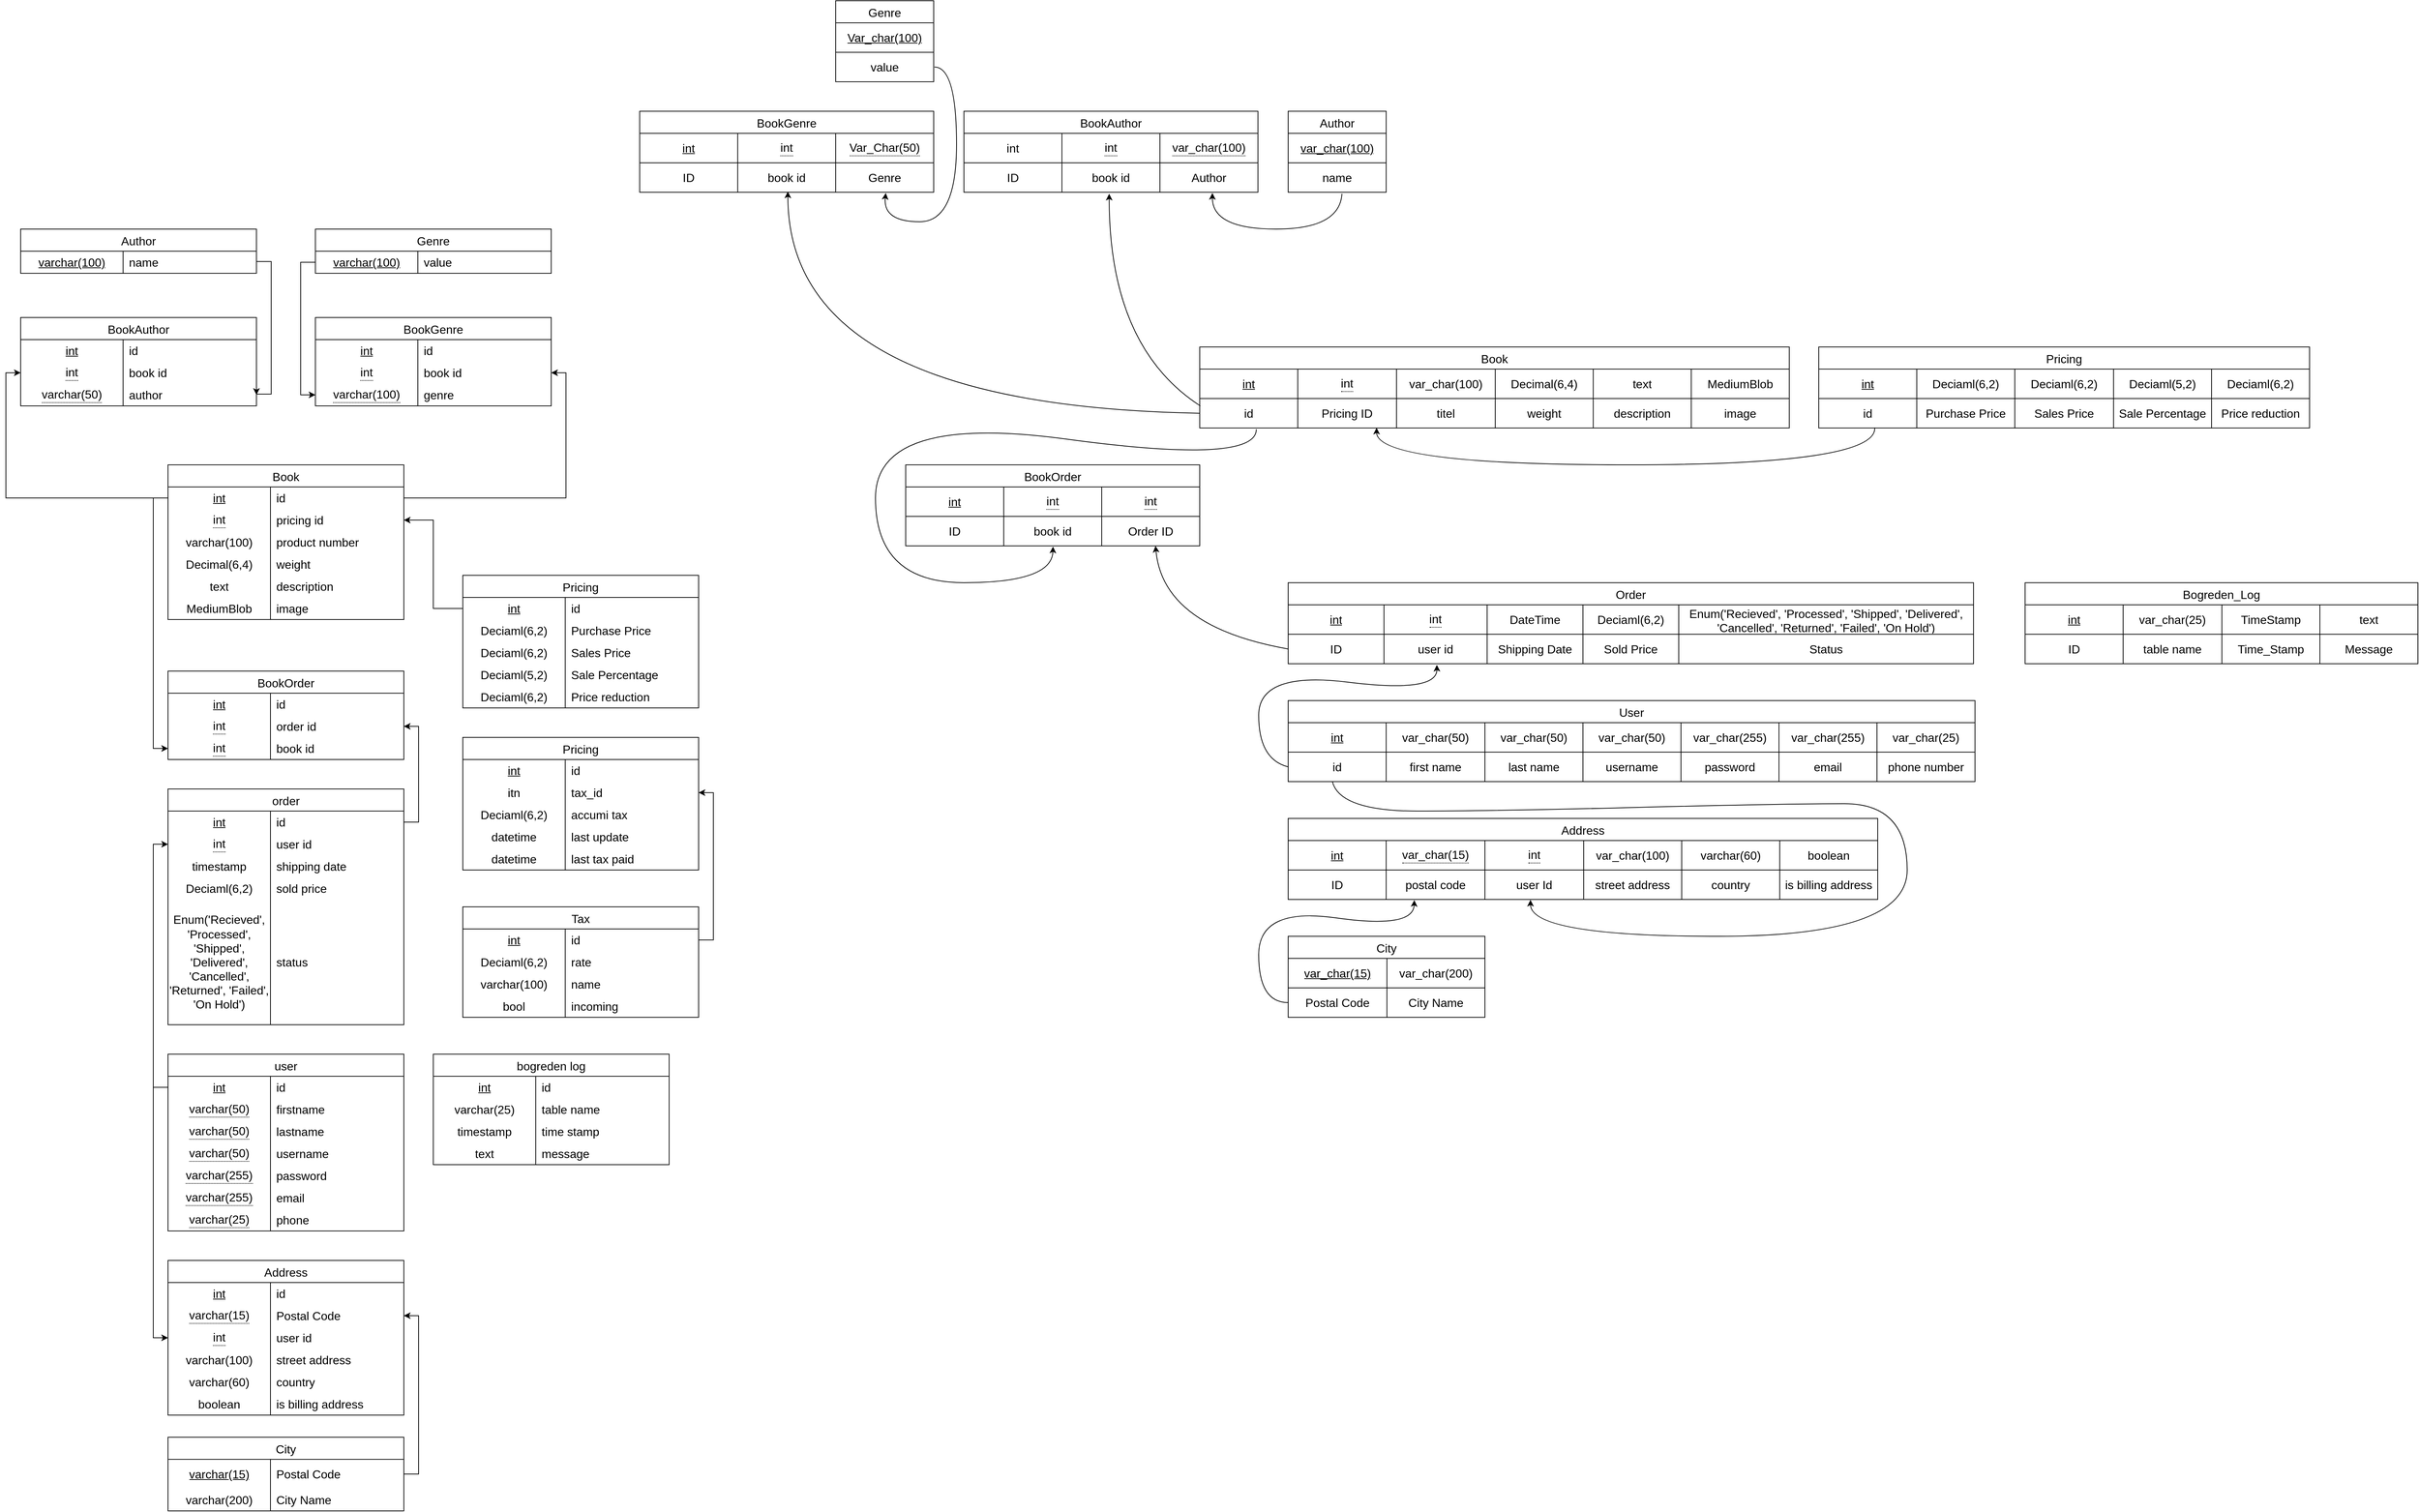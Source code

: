 <mxfile version="24.2.8" type="device">
  <diagram name="Page-1" id="Os5M1gQW8O7suVCexwkT">
    <mxGraphModel dx="3147" dy="887" grid="1" gridSize="10" guides="1" tooltips="1" connect="1" arrows="1" fold="1" page="1" pageScale="1" pageWidth="850" pageHeight="1100" math="0" shadow="0">
      <root>
        <mxCell id="0" />
        <mxCell id="1" parent="0" />
        <mxCell id="_TD3ZYqsU5bfcJtzZyH9-14" value="Author" style="shape=table;startSize=30;container=1;collapsible=0;childLayout=tableLayout;strokeColor=default;fontSize=16;" parent="1" vertex="1">
          <mxGeometry x="120" y="160" width="133" height="110" as="geometry" />
        </mxCell>
        <mxCell id="_TD3ZYqsU5bfcJtzZyH9-15" value="" style="shape=tableRow;horizontal=0;startSize=0;swimlaneHead=0;swimlaneBody=0;strokeColor=inherit;top=0;left=0;bottom=0;right=0;collapsible=0;dropTarget=0;fillColor=none;points=[[0,0.5],[1,0.5]];portConstraint=eastwest;fontSize=16;" parent="_TD3ZYqsU5bfcJtzZyH9-14" vertex="1">
          <mxGeometry y="30" width="133" height="40" as="geometry" />
        </mxCell>
        <mxCell id="_TD3ZYqsU5bfcJtzZyH9-16" value="&lt;u&gt;var_char(100)&lt;/u&gt;" style="shape=partialRectangle;html=1;whiteSpace=wrap;connectable=0;strokeColor=inherit;overflow=hidden;fillColor=none;top=0;left=0;bottom=0;right=0;pointerEvents=1;fontSize=16;" parent="_TD3ZYqsU5bfcJtzZyH9-15" vertex="1">
          <mxGeometry width="133" height="40" as="geometry">
            <mxRectangle width="133" height="40" as="alternateBounds" />
          </mxGeometry>
        </mxCell>
        <mxCell id="_TD3ZYqsU5bfcJtzZyH9-19" value="" style="shape=tableRow;horizontal=0;startSize=0;swimlaneHead=0;swimlaneBody=0;strokeColor=inherit;top=0;left=0;bottom=0;right=0;collapsible=0;dropTarget=0;fillColor=none;points=[[0,0.5],[1,0.5]];portConstraint=eastwest;fontSize=16;" parent="_TD3ZYqsU5bfcJtzZyH9-14" vertex="1">
          <mxGeometry y="70" width="133" height="40" as="geometry" />
        </mxCell>
        <mxCell id="_TD3ZYqsU5bfcJtzZyH9-20" value="name" style="shape=partialRectangle;html=1;whiteSpace=wrap;connectable=0;strokeColor=inherit;overflow=hidden;fillColor=none;top=0;left=0;bottom=0;right=0;pointerEvents=1;fontSize=16;" parent="_TD3ZYqsU5bfcJtzZyH9-19" vertex="1">
          <mxGeometry width="133" height="40" as="geometry">
            <mxRectangle width="133" height="40" as="alternateBounds" />
          </mxGeometry>
        </mxCell>
        <mxCell id="_TD3ZYqsU5bfcJtzZyH9-27" value="Book" style="shape=table;startSize=30;container=1;collapsible=0;childLayout=tableLayout;strokeColor=default;fontSize=16;" parent="1" vertex="1">
          <mxGeometry y="480" width="800" height="110" as="geometry" />
        </mxCell>
        <mxCell id="_TD3ZYqsU5bfcJtzZyH9-28" value="" style="shape=tableRow;horizontal=0;startSize=0;swimlaneHead=0;swimlaneBody=0;strokeColor=inherit;top=0;left=0;bottom=0;right=0;collapsible=0;dropTarget=0;fillColor=none;points=[[0,0.5],[1,0.5]];portConstraint=eastwest;fontSize=16;" parent="_TD3ZYqsU5bfcJtzZyH9-27" vertex="1">
          <mxGeometry y="30" width="800" height="40" as="geometry" />
        </mxCell>
        <mxCell id="_TD3ZYqsU5bfcJtzZyH9-29" value="&lt;u&gt;int&lt;/u&gt;" style="shape=partialRectangle;html=1;whiteSpace=wrap;connectable=0;strokeColor=inherit;overflow=hidden;fillColor=none;top=0;left=0;bottom=0;right=0;pointerEvents=1;fontSize=16;" parent="_TD3ZYqsU5bfcJtzZyH9-28" vertex="1">
          <mxGeometry width="133" height="40" as="geometry">
            <mxRectangle width="133" height="40" as="alternateBounds" />
          </mxGeometry>
        </mxCell>
        <mxCell id="_TD3ZYqsU5bfcJtzZyH9-259" value="&lt;div style=&quot;border-bottom:1px dotted black;&quot;&gt;int&lt;br&gt;&lt;/div&gt;" style="shape=partialRectangle;html=1;whiteSpace=wrap;connectable=0;strokeColor=inherit;overflow=hidden;fillColor=none;top=0;left=0;bottom=0;right=0;pointerEvents=1;fontSize=16;" parent="_TD3ZYqsU5bfcJtzZyH9-28" vertex="1">
          <mxGeometry x="133" width="134" height="40" as="geometry">
            <mxRectangle width="134" height="40" as="alternateBounds" />
          </mxGeometry>
        </mxCell>
        <mxCell id="_TD3ZYqsU5bfcJtzZyH9-30" value="var_char(100)" style="shape=partialRectangle;html=1;whiteSpace=wrap;connectable=0;strokeColor=inherit;overflow=hidden;fillColor=none;top=0;left=0;bottom=0;right=0;pointerEvents=1;fontSize=16;" parent="_TD3ZYqsU5bfcJtzZyH9-28" vertex="1">
          <mxGeometry x="267" width="134" height="40" as="geometry">
            <mxRectangle width="134" height="40" as="alternateBounds" />
          </mxGeometry>
        </mxCell>
        <mxCell id="_TD3ZYqsU5bfcJtzZyH9-31" value="Decimal(6,4)" style="shape=partialRectangle;html=1;whiteSpace=wrap;connectable=0;strokeColor=inherit;overflow=hidden;fillColor=none;top=0;left=0;bottom=0;right=0;pointerEvents=1;fontSize=16;" parent="_TD3ZYqsU5bfcJtzZyH9-28" vertex="1">
          <mxGeometry x="401" width="133" height="40" as="geometry">
            <mxRectangle width="133" height="40" as="alternateBounds" />
          </mxGeometry>
        </mxCell>
        <mxCell id="_TD3ZYqsU5bfcJtzZyH9-149" value="text" style="shape=partialRectangle;html=1;whiteSpace=wrap;connectable=0;strokeColor=inherit;overflow=hidden;fillColor=none;top=0;left=0;bottom=0;right=0;pointerEvents=1;fontSize=16;" parent="_TD3ZYqsU5bfcJtzZyH9-28" vertex="1">
          <mxGeometry x="534" width="133" height="40" as="geometry">
            <mxRectangle width="133" height="40" as="alternateBounds" />
          </mxGeometry>
        </mxCell>
        <mxCell id="_TD3ZYqsU5bfcJtzZyH9-271" value="MediumBlob" style="shape=partialRectangle;html=1;whiteSpace=wrap;connectable=0;strokeColor=inherit;overflow=hidden;fillColor=none;top=0;left=0;bottom=0;right=0;pointerEvents=1;fontSize=16;" parent="_TD3ZYqsU5bfcJtzZyH9-28" vertex="1">
          <mxGeometry x="667" width="133" height="40" as="geometry">
            <mxRectangle width="133" height="40" as="alternateBounds" />
          </mxGeometry>
        </mxCell>
        <mxCell id="_TD3ZYqsU5bfcJtzZyH9-32" value="" style="shape=tableRow;horizontal=0;startSize=0;swimlaneHead=0;swimlaneBody=0;strokeColor=inherit;top=0;left=0;bottom=0;right=0;collapsible=0;dropTarget=0;fillColor=none;points=[[0,0.5],[1,0.5]];portConstraint=eastwest;fontSize=16;" parent="_TD3ZYqsU5bfcJtzZyH9-27" vertex="1">
          <mxGeometry y="70" width="800" height="40" as="geometry" />
        </mxCell>
        <mxCell id="_TD3ZYqsU5bfcJtzZyH9-33" value="id" style="shape=partialRectangle;html=1;whiteSpace=wrap;connectable=0;strokeColor=inherit;overflow=hidden;fillColor=none;top=0;left=0;bottom=0;right=0;pointerEvents=1;fontSize=16;" parent="_TD3ZYqsU5bfcJtzZyH9-32" vertex="1">
          <mxGeometry width="133" height="40" as="geometry">
            <mxRectangle width="133" height="40" as="alternateBounds" />
          </mxGeometry>
        </mxCell>
        <mxCell id="_TD3ZYqsU5bfcJtzZyH9-260" value="Pricing ID" style="shape=partialRectangle;html=1;whiteSpace=wrap;connectable=0;strokeColor=inherit;overflow=hidden;fillColor=none;top=0;left=0;bottom=0;right=0;pointerEvents=1;fontSize=16;" parent="_TD3ZYqsU5bfcJtzZyH9-32" vertex="1">
          <mxGeometry x="133" width="134" height="40" as="geometry">
            <mxRectangle width="134" height="40" as="alternateBounds" />
          </mxGeometry>
        </mxCell>
        <mxCell id="_TD3ZYqsU5bfcJtzZyH9-34" value="titel" style="shape=partialRectangle;html=1;whiteSpace=wrap;connectable=0;strokeColor=inherit;overflow=hidden;fillColor=none;top=0;left=0;bottom=0;right=0;pointerEvents=1;fontSize=16;" parent="_TD3ZYqsU5bfcJtzZyH9-32" vertex="1">
          <mxGeometry x="267" width="134" height="40" as="geometry">
            <mxRectangle width="134" height="40" as="alternateBounds" />
          </mxGeometry>
        </mxCell>
        <mxCell id="_TD3ZYqsU5bfcJtzZyH9-35" value="weight" style="shape=partialRectangle;html=1;whiteSpace=wrap;connectable=0;strokeColor=inherit;overflow=hidden;fillColor=none;top=0;left=0;bottom=0;right=0;pointerEvents=1;fontSize=16;" parent="_TD3ZYqsU5bfcJtzZyH9-32" vertex="1">
          <mxGeometry x="401" width="133" height="40" as="geometry">
            <mxRectangle width="133" height="40" as="alternateBounds" />
          </mxGeometry>
        </mxCell>
        <mxCell id="_TD3ZYqsU5bfcJtzZyH9-150" value="description" style="shape=partialRectangle;html=1;whiteSpace=wrap;connectable=0;strokeColor=inherit;overflow=hidden;fillColor=none;top=0;left=0;bottom=0;right=0;pointerEvents=1;fontSize=16;" parent="_TD3ZYqsU5bfcJtzZyH9-32" vertex="1">
          <mxGeometry x="534" width="133" height="40" as="geometry">
            <mxRectangle width="133" height="40" as="alternateBounds" />
          </mxGeometry>
        </mxCell>
        <mxCell id="_TD3ZYqsU5bfcJtzZyH9-272" value="image" style="shape=partialRectangle;html=1;whiteSpace=wrap;connectable=0;strokeColor=inherit;overflow=hidden;fillColor=none;top=0;left=0;bottom=0;right=0;pointerEvents=1;fontSize=16;" parent="_TD3ZYqsU5bfcJtzZyH9-32" vertex="1">
          <mxGeometry x="667" width="133" height="40" as="geometry">
            <mxRectangle width="133" height="40" as="alternateBounds" />
          </mxGeometry>
        </mxCell>
        <mxCell id="_TD3ZYqsU5bfcJtzZyH9-40" value="User" style="shape=table;startSize=30;container=1;collapsible=0;childLayout=tableLayout;strokeColor=default;fontSize=16;" parent="1" vertex="1">
          <mxGeometry x="120" y="960" width="932" height="110" as="geometry" />
        </mxCell>
        <mxCell id="_TD3ZYqsU5bfcJtzZyH9-135" style="shape=tableRow;horizontal=0;startSize=0;swimlaneHead=0;swimlaneBody=0;strokeColor=inherit;top=0;left=0;bottom=0;right=0;collapsible=0;dropTarget=0;fillColor=none;points=[[0,0.5],[1,0.5]];portConstraint=eastwest;fontSize=16;" parent="_TD3ZYqsU5bfcJtzZyH9-40" vertex="1">
          <mxGeometry y="30" width="932" height="40" as="geometry" />
        </mxCell>
        <mxCell id="_TD3ZYqsU5bfcJtzZyH9-136" value="&lt;u&gt;int&lt;/u&gt;" style="shape=partialRectangle;html=1;whiteSpace=wrap;connectable=0;strokeColor=inherit;overflow=hidden;fillColor=none;top=0;left=0;bottom=0;right=0;pointerEvents=1;fontSize=16;" parent="_TD3ZYqsU5bfcJtzZyH9-135" vertex="1">
          <mxGeometry width="133" height="40" as="geometry">
            <mxRectangle width="133" height="40" as="alternateBounds" />
          </mxGeometry>
        </mxCell>
        <mxCell id="_TD3ZYqsU5bfcJtzZyH9-137" value="var_char(50)" style="shape=partialRectangle;html=1;whiteSpace=wrap;connectable=0;strokeColor=inherit;overflow=hidden;fillColor=none;top=0;left=0;bottom=0;right=0;pointerEvents=1;fontSize=16;" parent="_TD3ZYqsU5bfcJtzZyH9-135" vertex="1">
          <mxGeometry x="133" width="134" height="40" as="geometry">
            <mxRectangle width="134" height="40" as="alternateBounds" />
          </mxGeometry>
        </mxCell>
        <mxCell id="_TD3ZYqsU5bfcJtzZyH9-138" value="var_char(50)" style="shape=partialRectangle;html=1;whiteSpace=wrap;connectable=0;strokeColor=inherit;overflow=hidden;fillColor=none;top=0;left=0;bottom=0;right=0;pointerEvents=1;fontSize=16;" parent="_TD3ZYqsU5bfcJtzZyH9-135" vertex="1">
          <mxGeometry x="267" width="133" height="40" as="geometry">
            <mxRectangle width="133" height="40" as="alternateBounds" />
          </mxGeometry>
        </mxCell>
        <mxCell id="_TD3ZYqsU5bfcJtzZyH9-139" value="var_char(50)" style="shape=partialRectangle;html=1;whiteSpace=wrap;connectable=0;strokeColor=inherit;overflow=hidden;fillColor=none;top=0;left=0;bottom=0;right=0;pointerEvents=1;fontSize=16;" parent="_TD3ZYqsU5bfcJtzZyH9-135" vertex="1">
          <mxGeometry x="400" width="133" height="40" as="geometry">
            <mxRectangle width="133" height="40" as="alternateBounds" />
          </mxGeometry>
        </mxCell>
        <mxCell id="_TD3ZYqsU5bfcJtzZyH9-140" value="var_char(255)" style="shape=partialRectangle;html=1;whiteSpace=wrap;connectable=0;strokeColor=inherit;overflow=hidden;fillColor=none;top=0;left=0;bottom=0;right=0;pointerEvents=1;fontSize=16;" parent="_TD3ZYqsU5bfcJtzZyH9-135" vertex="1">
          <mxGeometry x="533" width="133" height="40" as="geometry">
            <mxRectangle width="133" height="40" as="alternateBounds" />
          </mxGeometry>
        </mxCell>
        <mxCell id="_TD3ZYqsU5bfcJtzZyH9-141" value="var_char(255)" style="shape=partialRectangle;html=1;whiteSpace=wrap;connectable=0;strokeColor=inherit;overflow=hidden;fillColor=none;top=0;left=0;bottom=0;right=0;pointerEvents=1;fontSize=16;" parent="_TD3ZYqsU5bfcJtzZyH9-135" vertex="1">
          <mxGeometry x="666" width="133" height="40" as="geometry">
            <mxRectangle width="133" height="40" as="alternateBounds" />
          </mxGeometry>
        </mxCell>
        <mxCell id="_TD3ZYqsU5bfcJtzZyH9-142" value="var_char(25)" style="shape=partialRectangle;html=1;whiteSpace=wrap;connectable=0;strokeColor=inherit;overflow=hidden;fillColor=none;top=0;left=0;bottom=0;right=0;pointerEvents=1;fontSize=16;" parent="_TD3ZYqsU5bfcJtzZyH9-135" vertex="1">
          <mxGeometry x="799" width="133" height="40" as="geometry">
            <mxRectangle width="133" height="40" as="alternateBounds" />
          </mxGeometry>
        </mxCell>
        <mxCell id="_TD3ZYqsU5bfcJtzZyH9-41" value="" style="shape=tableRow;horizontal=0;startSize=0;swimlaneHead=0;swimlaneBody=0;strokeColor=inherit;top=0;left=0;bottom=0;right=0;collapsible=0;dropTarget=0;fillColor=none;points=[[0,0.5],[1,0.5]];portConstraint=eastwest;fontSize=16;" parent="_TD3ZYqsU5bfcJtzZyH9-40" vertex="1">
          <mxGeometry y="70" width="932" height="40" as="geometry" />
        </mxCell>
        <mxCell id="_TD3ZYqsU5bfcJtzZyH9-42" value="&lt;div&gt;id&lt;/div&gt;" style="shape=partialRectangle;html=1;whiteSpace=wrap;connectable=0;strokeColor=inherit;overflow=hidden;fillColor=none;top=0;left=0;bottom=0;right=0;pointerEvents=1;fontSize=16;" parent="_TD3ZYqsU5bfcJtzZyH9-41" vertex="1">
          <mxGeometry width="133" height="40" as="geometry">
            <mxRectangle width="133" height="40" as="alternateBounds" />
          </mxGeometry>
        </mxCell>
        <mxCell id="_TD3ZYqsU5bfcJtzZyH9-43" value="first name" style="shape=partialRectangle;html=1;whiteSpace=wrap;connectable=0;strokeColor=inherit;overflow=hidden;fillColor=none;top=0;left=0;bottom=0;right=0;pointerEvents=1;fontSize=16;" parent="_TD3ZYqsU5bfcJtzZyH9-41" vertex="1">
          <mxGeometry x="133" width="134" height="40" as="geometry">
            <mxRectangle width="134" height="40" as="alternateBounds" />
          </mxGeometry>
        </mxCell>
        <mxCell id="_TD3ZYqsU5bfcJtzZyH9-44" value="last name" style="shape=partialRectangle;html=1;whiteSpace=wrap;connectable=0;strokeColor=inherit;overflow=hidden;fillColor=none;top=0;left=0;bottom=0;right=0;pointerEvents=1;fontSize=16;" parent="_TD3ZYqsU5bfcJtzZyH9-41" vertex="1">
          <mxGeometry x="267" width="133" height="40" as="geometry">
            <mxRectangle width="133" height="40" as="alternateBounds" />
          </mxGeometry>
        </mxCell>
        <mxCell id="_TD3ZYqsU5bfcJtzZyH9-123" value="username" style="shape=partialRectangle;html=1;whiteSpace=wrap;connectable=0;strokeColor=inherit;overflow=hidden;fillColor=none;top=0;left=0;bottom=0;right=0;pointerEvents=1;fontSize=16;" parent="_TD3ZYqsU5bfcJtzZyH9-41" vertex="1">
          <mxGeometry x="400" width="133" height="40" as="geometry">
            <mxRectangle width="133" height="40" as="alternateBounds" />
          </mxGeometry>
        </mxCell>
        <mxCell id="_TD3ZYqsU5bfcJtzZyH9-126" value="password" style="shape=partialRectangle;html=1;whiteSpace=wrap;connectable=0;strokeColor=inherit;overflow=hidden;fillColor=none;top=0;left=0;bottom=0;right=0;pointerEvents=1;fontSize=16;" parent="_TD3ZYqsU5bfcJtzZyH9-41" vertex="1">
          <mxGeometry x="533" width="133" height="40" as="geometry">
            <mxRectangle width="133" height="40" as="alternateBounds" />
          </mxGeometry>
        </mxCell>
        <mxCell id="_TD3ZYqsU5bfcJtzZyH9-129" value="email" style="shape=partialRectangle;html=1;whiteSpace=wrap;connectable=0;strokeColor=inherit;overflow=hidden;fillColor=none;top=0;left=0;bottom=0;right=0;pointerEvents=1;fontSize=16;" parent="_TD3ZYqsU5bfcJtzZyH9-41" vertex="1">
          <mxGeometry x="666" width="133" height="40" as="geometry">
            <mxRectangle width="133" height="40" as="alternateBounds" />
          </mxGeometry>
        </mxCell>
        <mxCell id="_TD3ZYqsU5bfcJtzZyH9-132" value="phone number" style="shape=partialRectangle;html=1;whiteSpace=wrap;connectable=0;strokeColor=inherit;overflow=hidden;fillColor=none;top=0;left=0;bottom=0;right=0;pointerEvents=1;fontSize=16;" parent="_TD3ZYqsU5bfcJtzZyH9-41" vertex="1">
          <mxGeometry x="799" width="133" height="40" as="geometry">
            <mxRectangle width="133" height="40" as="alternateBounds" />
          </mxGeometry>
        </mxCell>
        <mxCell id="_TD3ZYqsU5bfcJtzZyH9-53" value="Pricing" style="shape=table;startSize=30;container=1;collapsible=0;childLayout=tableLayout;strokeColor=default;fontSize=16;" parent="1" vertex="1">
          <mxGeometry x="840" y="480" width="666" height="110" as="geometry" />
        </mxCell>
        <mxCell id="_TD3ZYqsU5bfcJtzZyH9-143" style="shape=tableRow;horizontal=0;startSize=0;swimlaneHead=0;swimlaneBody=0;strokeColor=inherit;top=0;left=0;bottom=0;right=0;collapsible=0;dropTarget=0;fillColor=none;points=[[0,0.5],[1,0.5]];portConstraint=eastwest;fontSize=16;" parent="_TD3ZYqsU5bfcJtzZyH9-53" vertex="1">
          <mxGeometry y="30" width="666" height="40" as="geometry" />
        </mxCell>
        <mxCell id="_TD3ZYqsU5bfcJtzZyH9-144" value="&lt;u&gt;int&lt;/u&gt;" style="shape=partialRectangle;html=1;whiteSpace=wrap;connectable=0;strokeColor=inherit;overflow=hidden;fillColor=none;top=0;left=0;bottom=0;right=0;pointerEvents=1;fontSize=16;" parent="_TD3ZYqsU5bfcJtzZyH9-143" vertex="1">
          <mxGeometry width="133" height="40" as="geometry">
            <mxRectangle width="133" height="40" as="alternateBounds" />
          </mxGeometry>
        </mxCell>
        <mxCell id="_TD3ZYqsU5bfcJtzZyH9-145" value="Deciaml(6,2)" style="shape=partialRectangle;html=1;whiteSpace=wrap;connectable=0;strokeColor=inherit;overflow=hidden;fillColor=none;top=0;left=0;bottom=0;right=0;pointerEvents=1;fontSize=16;" parent="_TD3ZYqsU5bfcJtzZyH9-143" vertex="1">
          <mxGeometry x="133" width="133" height="40" as="geometry">
            <mxRectangle width="133" height="40" as="alternateBounds" />
          </mxGeometry>
        </mxCell>
        <mxCell id="_TD3ZYqsU5bfcJtzZyH9-146" value="Deciaml(6,2)" style="shape=partialRectangle;html=1;whiteSpace=wrap;connectable=0;strokeColor=inherit;overflow=hidden;fillColor=none;top=0;left=0;bottom=0;right=0;pointerEvents=1;fontSize=16;" parent="_TD3ZYqsU5bfcJtzZyH9-143" vertex="1">
          <mxGeometry x="266" width="134" height="40" as="geometry">
            <mxRectangle width="134" height="40" as="alternateBounds" />
          </mxGeometry>
        </mxCell>
        <mxCell id="_TD3ZYqsU5bfcJtzZyH9-147" value="Deciaml(5,2)" style="shape=partialRectangle;html=1;whiteSpace=wrap;connectable=0;strokeColor=inherit;overflow=hidden;fillColor=none;top=0;left=0;bottom=0;right=0;pointerEvents=1;fontSize=16;" parent="_TD3ZYqsU5bfcJtzZyH9-143" vertex="1">
          <mxGeometry x="400" width="133" height="40" as="geometry">
            <mxRectangle width="133" height="40" as="alternateBounds" />
          </mxGeometry>
        </mxCell>
        <mxCell id="_TD3ZYqsU5bfcJtzZyH9-148" value="Deciaml(6,2)" style="shape=partialRectangle;html=1;whiteSpace=wrap;connectable=0;strokeColor=inherit;overflow=hidden;fillColor=none;top=0;left=0;bottom=0;right=0;pointerEvents=1;fontSize=16;" parent="_TD3ZYqsU5bfcJtzZyH9-143" vertex="1">
          <mxGeometry x="533" width="133" height="40" as="geometry">
            <mxRectangle width="133" height="40" as="alternateBounds" />
          </mxGeometry>
        </mxCell>
        <mxCell id="_TD3ZYqsU5bfcJtzZyH9-54" value="" style="shape=tableRow;horizontal=0;startSize=0;swimlaneHead=0;swimlaneBody=0;strokeColor=inherit;top=0;left=0;bottom=0;right=0;collapsible=0;dropTarget=0;fillColor=none;points=[[0,0.5],[1,0.5]];portConstraint=eastwest;fontSize=16;" parent="_TD3ZYqsU5bfcJtzZyH9-53" vertex="1">
          <mxGeometry y="70" width="666" height="40" as="geometry" />
        </mxCell>
        <mxCell id="_TD3ZYqsU5bfcJtzZyH9-120" value="id" style="shape=partialRectangle;html=1;whiteSpace=wrap;connectable=0;strokeColor=inherit;overflow=hidden;fillColor=none;top=0;left=0;bottom=0;right=0;pointerEvents=1;fontSize=16;" parent="_TD3ZYqsU5bfcJtzZyH9-54" vertex="1">
          <mxGeometry width="133" height="40" as="geometry">
            <mxRectangle width="133" height="40" as="alternateBounds" />
          </mxGeometry>
        </mxCell>
        <mxCell id="_TD3ZYqsU5bfcJtzZyH9-55" value="Purchase Price" style="shape=partialRectangle;html=1;whiteSpace=wrap;connectable=0;strokeColor=inherit;overflow=hidden;fillColor=none;top=0;left=0;bottom=0;right=0;pointerEvents=1;fontSize=16;" parent="_TD3ZYqsU5bfcJtzZyH9-54" vertex="1">
          <mxGeometry x="133" width="133" height="40" as="geometry">
            <mxRectangle width="133" height="40" as="alternateBounds" />
          </mxGeometry>
        </mxCell>
        <mxCell id="_TD3ZYqsU5bfcJtzZyH9-56" value="Sales Price" style="shape=partialRectangle;html=1;whiteSpace=wrap;connectable=0;strokeColor=inherit;overflow=hidden;fillColor=none;top=0;left=0;bottom=0;right=0;pointerEvents=1;fontSize=16;" parent="_TD3ZYqsU5bfcJtzZyH9-54" vertex="1">
          <mxGeometry x="266" width="134" height="40" as="geometry">
            <mxRectangle width="134" height="40" as="alternateBounds" />
          </mxGeometry>
        </mxCell>
        <mxCell id="_TD3ZYqsU5bfcJtzZyH9-57" value="Sale Percentage" style="shape=partialRectangle;html=1;whiteSpace=wrap;connectable=0;strokeColor=inherit;overflow=hidden;fillColor=none;top=0;left=0;bottom=0;right=0;pointerEvents=1;fontSize=16;" parent="_TD3ZYqsU5bfcJtzZyH9-54" vertex="1">
          <mxGeometry x="400" width="133" height="40" as="geometry">
            <mxRectangle width="133" height="40" as="alternateBounds" />
          </mxGeometry>
        </mxCell>
        <mxCell id="_TD3ZYqsU5bfcJtzZyH9-117" value="Price reduction" style="shape=partialRectangle;html=1;whiteSpace=wrap;connectable=0;strokeColor=inherit;overflow=hidden;fillColor=none;top=0;left=0;bottom=0;right=0;pointerEvents=1;fontSize=16;" parent="_TD3ZYqsU5bfcJtzZyH9-54" vertex="1">
          <mxGeometry x="533" width="133" height="40" as="geometry">
            <mxRectangle width="133" height="40" as="alternateBounds" />
          </mxGeometry>
        </mxCell>
        <mxCell id="_TD3ZYqsU5bfcJtzZyH9-66" value="Address" style="shape=table;startSize=30;container=1;collapsible=0;childLayout=tableLayout;strokeColor=default;fontSize=16;" parent="1" vertex="1">
          <mxGeometry x="120" y="1120" width="800" height="110" as="geometry" />
        </mxCell>
        <mxCell id="_TD3ZYqsU5bfcJtzZyH9-67" value="" style="shape=tableRow;horizontal=0;startSize=0;swimlaneHead=0;swimlaneBody=0;strokeColor=inherit;top=0;left=0;bottom=0;right=0;collapsible=0;dropTarget=0;fillColor=none;points=[[0,0.5],[1,0.5]];portConstraint=eastwest;fontSize=16;" parent="_TD3ZYqsU5bfcJtzZyH9-66" vertex="1">
          <mxGeometry y="30" width="800" height="40" as="geometry" />
        </mxCell>
        <mxCell id="_TD3ZYqsU5bfcJtzZyH9-68" value="&lt;u&gt;int&lt;/u&gt;" style="shape=partialRectangle;html=1;whiteSpace=wrap;connectable=0;strokeColor=inherit;overflow=hidden;fillColor=none;top=0;left=0;bottom=0;right=0;pointerEvents=1;fontSize=16;" parent="_TD3ZYqsU5bfcJtzZyH9-67" vertex="1">
          <mxGeometry width="133" height="40" as="geometry">
            <mxRectangle width="133" height="40" as="alternateBounds" />
          </mxGeometry>
        </mxCell>
        <mxCell id="_TD3ZYqsU5bfcJtzZyH9-243" value="&lt;div style=&quot;border-bottom:1px dotted black;&quot;&gt;var_char(15)&lt;br&gt;&lt;/div&gt;" style="shape=partialRectangle;html=1;whiteSpace=wrap;connectable=0;strokeColor=inherit;overflow=hidden;fillColor=none;top=0;left=0;bottom=0;right=0;pointerEvents=1;fontSize=16;" parent="_TD3ZYqsU5bfcJtzZyH9-67" vertex="1">
          <mxGeometry x="133" width="134" height="40" as="geometry">
            <mxRectangle width="134" height="40" as="alternateBounds" />
          </mxGeometry>
        </mxCell>
        <mxCell id="_TD3ZYqsU5bfcJtzZyH9-247" value="&lt;div style=&quot;border-bottom:1px dotted black;&quot;&gt;int&lt;br&gt;&lt;/div&gt;" style="shape=partialRectangle;html=1;whiteSpace=wrap;connectable=0;strokeColor=inherit;overflow=hidden;fillColor=none;top=0;left=0;bottom=0;right=0;pointerEvents=1;fontSize=16;" parent="_TD3ZYqsU5bfcJtzZyH9-67" vertex="1">
          <mxGeometry x="267" width="134" height="40" as="geometry">
            <mxRectangle width="134" height="40" as="alternateBounds" />
          </mxGeometry>
        </mxCell>
        <mxCell id="_TD3ZYqsU5bfcJtzZyH9-70" value="var_char(100)" style="shape=partialRectangle;html=1;whiteSpace=wrap;connectable=0;strokeColor=inherit;overflow=hidden;fillColor=none;top=0;left=0;bottom=0;right=0;pointerEvents=1;fontSize=16;" parent="_TD3ZYqsU5bfcJtzZyH9-67" vertex="1">
          <mxGeometry x="401" width="133" height="40" as="geometry">
            <mxRectangle width="133" height="40" as="alternateBounds" />
          </mxGeometry>
        </mxCell>
        <mxCell id="_TD3ZYqsU5bfcJtzZyH9-111" value="varchar(60)" style="shape=partialRectangle;html=1;whiteSpace=wrap;connectable=0;strokeColor=inherit;overflow=hidden;fillColor=none;top=0;left=0;bottom=0;right=0;pointerEvents=1;fontSize=16;" parent="_TD3ZYqsU5bfcJtzZyH9-67" vertex="1">
          <mxGeometry x="534" width="133" height="40" as="geometry">
            <mxRectangle width="133" height="40" as="alternateBounds" />
          </mxGeometry>
        </mxCell>
        <mxCell id="_TD3ZYqsU5bfcJtzZyH9-114" value="boolean" style="shape=partialRectangle;html=1;whiteSpace=wrap;connectable=0;strokeColor=inherit;overflow=hidden;fillColor=none;top=0;left=0;bottom=0;right=0;pointerEvents=1;fontSize=16;" parent="_TD3ZYqsU5bfcJtzZyH9-67" vertex="1">
          <mxGeometry x="667" width="133" height="40" as="geometry">
            <mxRectangle width="133" height="40" as="alternateBounds" />
          </mxGeometry>
        </mxCell>
        <mxCell id="_TD3ZYqsU5bfcJtzZyH9-71" value="" style="shape=tableRow;horizontal=0;startSize=0;swimlaneHead=0;swimlaneBody=0;strokeColor=inherit;top=0;left=0;bottom=0;right=0;collapsible=0;dropTarget=0;fillColor=none;points=[[0,0.5],[1,0.5]];portConstraint=eastwest;fontSize=16;" parent="_TD3ZYqsU5bfcJtzZyH9-66" vertex="1">
          <mxGeometry y="70" width="800" height="40" as="geometry" />
        </mxCell>
        <mxCell id="_TD3ZYqsU5bfcJtzZyH9-72" value="ID" style="shape=partialRectangle;html=1;whiteSpace=wrap;connectable=0;strokeColor=inherit;overflow=hidden;fillColor=none;top=0;left=0;bottom=0;right=0;pointerEvents=1;fontSize=16;" parent="_TD3ZYqsU5bfcJtzZyH9-71" vertex="1">
          <mxGeometry width="133" height="40" as="geometry">
            <mxRectangle width="133" height="40" as="alternateBounds" />
          </mxGeometry>
        </mxCell>
        <mxCell id="_TD3ZYqsU5bfcJtzZyH9-244" value="postal code" style="shape=partialRectangle;html=1;whiteSpace=wrap;connectable=0;strokeColor=inherit;overflow=hidden;fillColor=none;top=0;left=0;bottom=0;right=0;pointerEvents=1;fontSize=16;" parent="_TD3ZYqsU5bfcJtzZyH9-71" vertex="1">
          <mxGeometry x="133" width="134" height="40" as="geometry">
            <mxRectangle width="134" height="40" as="alternateBounds" />
          </mxGeometry>
        </mxCell>
        <mxCell id="_TD3ZYqsU5bfcJtzZyH9-248" value="user Id" style="shape=partialRectangle;html=1;whiteSpace=wrap;connectable=0;strokeColor=inherit;overflow=hidden;fillColor=none;top=0;left=0;bottom=0;right=0;pointerEvents=1;fontSize=16;" parent="_TD3ZYqsU5bfcJtzZyH9-71" vertex="1">
          <mxGeometry x="267" width="134" height="40" as="geometry">
            <mxRectangle width="134" height="40" as="alternateBounds" />
          </mxGeometry>
        </mxCell>
        <mxCell id="_TD3ZYqsU5bfcJtzZyH9-74" value="street address" style="shape=partialRectangle;html=1;whiteSpace=wrap;connectable=0;strokeColor=inherit;overflow=hidden;fillColor=none;top=0;left=0;bottom=0;right=0;pointerEvents=1;fontSize=16;" parent="_TD3ZYqsU5bfcJtzZyH9-71" vertex="1">
          <mxGeometry x="401" width="133" height="40" as="geometry">
            <mxRectangle width="133" height="40" as="alternateBounds" />
          </mxGeometry>
        </mxCell>
        <mxCell id="_TD3ZYqsU5bfcJtzZyH9-112" value="country" style="shape=partialRectangle;html=1;whiteSpace=wrap;connectable=0;strokeColor=inherit;overflow=hidden;fillColor=none;top=0;left=0;bottom=0;right=0;pointerEvents=1;fontSize=16;" parent="_TD3ZYqsU5bfcJtzZyH9-71" vertex="1">
          <mxGeometry x="534" width="133" height="40" as="geometry">
            <mxRectangle width="133" height="40" as="alternateBounds" />
          </mxGeometry>
        </mxCell>
        <mxCell id="_TD3ZYqsU5bfcJtzZyH9-115" value="is billing address" style="shape=partialRectangle;html=1;whiteSpace=wrap;connectable=0;strokeColor=inherit;overflow=hidden;fillColor=none;top=0;left=0;bottom=0;right=0;pointerEvents=1;fontSize=16;" parent="_TD3ZYqsU5bfcJtzZyH9-71" vertex="1">
          <mxGeometry x="667" width="133" height="40" as="geometry">
            <mxRectangle width="133" height="40" as="alternateBounds" />
          </mxGeometry>
        </mxCell>
        <mxCell id="_TD3ZYqsU5bfcJtzZyH9-79" value="Genre" style="shape=table;startSize=30;container=1;collapsible=0;childLayout=tableLayout;strokeColor=default;fontSize=16;" parent="1" vertex="1">
          <mxGeometry x="-494" y="10" width="133" height="110" as="geometry" />
        </mxCell>
        <mxCell id="_TD3ZYqsU5bfcJtzZyH9-80" value="" style="shape=tableRow;horizontal=0;startSize=0;swimlaneHead=0;swimlaneBody=0;strokeColor=inherit;top=0;left=0;bottom=0;right=0;collapsible=0;dropTarget=0;fillColor=none;points=[[0,0.5],[1,0.5]];portConstraint=eastwest;fontSize=16;" parent="_TD3ZYqsU5bfcJtzZyH9-79" vertex="1">
          <mxGeometry y="30" width="133" height="40" as="geometry" />
        </mxCell>
        <mxCell id="_TD3ZYqsU5bfcJtzZyH9-81" value="&lt;u&gt;Var_char(100)&lt;/u&gt;" style="shape=partialRectangle;html=1;whiteSpace=wrap;connectable=0;strokeColor=inherit;overflow=hidden;fillColor=none;top=0;left=0;bottom=0;right=0;pointerEvents=1;fontSize=16;" parent="_TD3ZYqsU5bfcJtzZyH9-80" vertex="1">
          <mxGeometry width="133" height="40" as="geometry">
            <mxRectangle width="133" height="40" as="alternateBounds" />
          </mxGeometry>
        </mxCell>
        <mxCell id="_TD3ZYqsU5bfcJtzZyH9-84" value="" style="shape=tableRow;horizontal=0;startSize=0;swimlaneHead=0;swimlaneBody=0;strokeColor=inherit;top=0;left=0;bottom=0;right=0;collapsible=0;dropTarget=0;fillColor=none;points=[[0,0.5],[1,0.5]];portConstraint=eastwest;fontSize=16;" parent="_TD3ZYqsU5bfcJtzZyH9-79" vertex="1">
          <mxGeometry y="70" width="133" height="40" as="geometry" />
        </mxCell>
        <mxCell id="_TD3ZYqsU5bfcJtzZyH9-85" value="value" style="shape=partialRectangle;html=1;whiteSpace=wrap;connectable=0;strokeColor=inherit;overflow=hidden;fillColor=none;top=0;left=0;bottom=0;right=0;pointerEvents=1;fontSize=16;" parent="_TD3ZYqsU5bfcJtzZyH9-84" vertex="1">
          <mxGeometry width="133" height="40" as="geometry">
            <mxRectangle width="133" height="40" as="alternateBounds" />
          </mxGeometry>
        </mxCell>
        <mxCell id="_TD3ZYqsU5bfcJtzZyH9-92" value="Bogreden_Log" style="shape=table;startSize=30;container=1;collapsible=0;childLayout=tableLayout;strokeColor=default;fontSize=16;" parent="1" vertex="1">
          <mxGeometry x="1120" y="800" width="533" height="110" as="geometry" />
        </mxCell>
        <mxCell id="_TD3ZYqsU5bfcJtzZyH9-93" value="" style="shape=tableRow;horizontal=0;startSize=0;swimlaneHead=0;swimlaneBody=0;strokeColor=inherit;top=0;left=0;bottom=0;right=0;collapsible=0;dropTarget=0;fillColor=none;points=[[0,0.5],[1,0.5]];portConstraint=eastwest;fontSize=16;" parent="_TD3ZYqsU5bfcJtzZyH9-92" vertex="1">
          <mxGeometry y="30" width="533" height="40" as="geometry" />
        </mxCell>
        <mxCell id="_TD3ZYqsU5bfcJtzZyH9-94" value="&lt;div&gt;&lt;u&gt;int&lt;/u&gt;&lt;/div&gt;" style="shape=partialRectangle;html=1;whiteSpace=wrap;connectable=0;strokeColor=inherit;overflow=hidden;fillColor=none;top=0;left=0;bottom=0;right=0;pointerEvents=1;fontSize=16;" parent="_TD3ZYqsU5bfcJtzZyH9-93" vertex="1">
          <mxGeometry width="133" height="40" as="geometry">
            <mxRectangle width="133" height="40" as="alternateBounds" />
          </mxGeometry>
        </mxCell>
        <mxCell id="_TD3ZYqsU5bfcJtzZyH9-95" value="var_char(25)" style="shape=partialRectangle;html=1;whiteSpace=wrap;connectable=0;strokeColor=inherit;overflow=hidden;fillColor=none;top=0;left=0;bottom=0;right=0;pointerEvents=1;fontSize=16;" parent="_TD3ZYqsU5bfcJtzZyH9-93" vertex="1">
          <mxGeometry x="133" width="134" height="40" as="geometry">
            <mxRectangle width="134" height="40" as="alternateBounds" />
          </mxGeometry>
        </mxCell>
        <mxCell id="_TD3ZYqsU5bfcJtzZyH9-96" value="TimeStamp" style="shape=partialRectangle;html=1;whiteSpace=wrap;connectable=0;strokeColor=inherit;overflow=hidden;fillColor=none;top=0;left=0;bottom=0;right=0;pointerEvents=1;fontSize=16;" parent="_TD3ZYqsU5bfcJtzZyH9-93" vertex="1">
          <mxGeometry x="267" width="133" height="40" as="geometry">
            <mxRectangle width="133" height="40" as="alternateBounds" />
          </mxGeometry>
        </mxCell>
        <mxCell id="_TD3ZYqsU5bfcJtzZyH9-249" value="text" style="shape=partialRectangle;html=1;whiteSpace=wrap;connectable=0;strokeColor=inherit;overflow=hidden;fillColor=none;top=0;left=0;bottom=0;right=0;pointerEvents=1;fontSize=16;" parent="_TD3ZYqsU5bfcJtzZyH9-93" vertex="1">
          <mxGeometry x="400" width="133" height="40" as="geometry">
            <mxRectangle width="133" height="40" as="alternateBounds" />
          </mxGeometry>
        </mxCell>
        <mxCell id="_TD3ZYqsU5bfcJtzZyH9-97" value="" style="shape=tableRow;horizontal=0;startSize=0;swimlaneHead=0;swimlaneBody=0;strokeColor=inherit;top=0;left=0;bottom=0;right=0;collapsible=0;dropTarget=0;fillColor=none;points=[[0,0.5],[1,0.5]];portConstraint=eastwest;fontSize=16;" parent="_TD3ZYqsU5bfcJtzZyH9-92" vertex="1">
          <mxGeometry y="70" width="533" height="40" as="geometry" />
        </mxCell>
        <mxCell id="_TD3ZYqsU5bfcJtzZyH9-98" value="ID" style="shape=partialRectangle;html=1;whiteSpace=wrap;connectable=0;strokeColor=inherit;overflow=hidden;fillColor=none;top=0;left=0;bottom=0;right=0;pointerEvents=1;fontSize=16;" parent="_TD3ZYqsU5bfcJtzZyH9-97" vertex="1">
          <mxGeometry width="133" height="40" as="geometry">
            <mxRectangle width="133" height="40" as="alternateBounds" />
          </mxGeometry>
        </mxCell>
        <mxCell id="_TD3ZYqsU5bfcJtzZyH9-99" value="table name" style="shape=partialRectangle;html=1;whiteSpace=wrap;connectable=0;strokeColor=inherit;overflow=hidden;fillColor=none;top=0;left=0;bottom=0;right=0;pointerEvents=1;fontSize=16;" parent="_TD3ZYqsU5bfcJtzZyH9-97" vertex="1">
          <mxGeometry x="133" width="134" height="40" as="geometry">
            <mxRectangle width="134" height="40" as="alternateBounds" />
          </mxGeometry>
        </mxCell>
        <mxCell id="_TD3ZYqsU5bfcJtzZyH9-100" value="Time_Stamp" style="shape=partialRectangle;html=1;whiteSpace=wrap;connectable=0;strokeColor=inherit;overflow=hidden;fillColor=none;top=0;left=0;bottom=0;right=0;pointerEvents=1;fontSize=16;" parent="_TD3ZYqsU5bfcJtzZyH9-97" vertex="1">
          <mxGeometry x="267" width="133" height="40" as="geometry">
            <mxRectangle width="133" height="40" as="alternateBounds" />
          </mxGeometry>
        </mxCell>
        <mxCell id="_TD3ZYqsU5bfcJtzZyH9-250" value="Message" style="shape=partialRectangle;html=1;whiteSpace=wrap;connectable=0;strokeColor=inherit;overflow=hidden;fillColor=none;top=0;left=0;bottom=0;right=0;pointerEvents=1;fontSize=16;" parent="_TD3ZYqsU5bfcJtzZyH9-97" vertex="1">
          <mxGeometry x="400" width="133" height="40" as="geometry">
            <mxRectangle width="133" height="40" as="alternateBounds" />
          </mxGeometry>
        </mxCell>
        <mxCell id="_TD3ZYqsU5bfcJtzZyH9-158" value="BookAuthor" style="shape=table;startSize=30;container=1;collapsible=0;childLayout=tableLayout;strokeColor=default;fontSize=16;" parent="1" vertex="1">
          <mxGeometry x="-320" y="160" width="399" height="110" as="geometry" />
        </mxCell>
        <mxCell id="_TD3ZYqsU5bfcJtzZyH9-159" value="" style="shape=tableRow;horizontal=0;startSize=0;swimlaneHead=0;swimlaneBody=0;strokeColor=inherit;top=0;left=0;bottom=0;right=0;collapsible=0;dropTarget=0;fillColor=none;points=[[0,0.5],[1,0.5]];portConstraint=eastwest;fontSize=16;" parent="_TD3ZYqsU5bfcJtzZyH9-158" vertex="1">
          <mxGeometry y="30" width="399" height="40" as="geometry" />
        </mxCell>
        <mxCell id="_TD3ZYqsU5bfcJtzZyH9-165" value="int" style="shape=partialRectangle;html=1;whiteSpace=wrap;connectable=0;strokeColor=inherit;overflow=hidden;fillColor=none;top=0;left=0;bottom=0;right=0;pointerEvents=1;fontSize=16;" parent="_TD3ZYqsU5bfcJtzZyH9-159" vertex="1">
          <mxGeometry width="133" height="40" as="geometry">
            <mxRectangle width="133" height="40" as="alternateBounds" />
          </mxGeometry>
        </mxCell>
        <mxCell id="_TD3ZYqsU5bfcJtzZyH9-160" value="&lt;div style=&quot;border-bottom:1px dotted black;&quot;&gt;int&lt;/div&gt;" style="shape=partialRectangle;html=1;whiteSpace=wrap;connectable=0;strokeColor=inherit;overflow=hidden;fillColor=none;top=0;left=0;bottom=0;right=0;pointerEvents=1;fontSize=16;" parent="_TD3ZYqsU5bfcJtzZyH9-159" vertex="1">
          <mxGeometry x="133" width="133" height="40" as="geometry">
            <mxRectangle width="133" height="40" as="alternateBounds" />
          </mxGeometry>
        </mxCell>
        <mxCell id="_TD3ZYqsU5bfcJtzZyH9-163" value="&lt;div style=&quot;border-bottom:1px dotted black;&quot;&gt;var_char(100)&lt;br&gt;&lt;/div&gt;" style="shape=partialRectangle;html=1;whiteSpace=wrap;connectable=0;strokeColor=inherit;overflow=hidden;fillColor=none;top=0;left=0;bottom=0;right=0;pointerEvents=1;fontSize=16;" parent="_TD3ZYqsU5bfcJtzZyH9-159" vertex="1">
          <mxGeometry x="266" width="133" height="40" as="geometry">
            <mxRectangle width="133" height="40" as="alternateBounds" />
          </mxGeometry>
        </mxCell>
        <mxCell id="_TD3ZYqsU5bfcJtzZyH9-161" value="" style="shape=tableRow;horizontal=0;startSize=0;swimlaneHead=0;swimlaneBody=0;strokeColor=inherit;top=0;left=0;bottom=0;right=0;collapsible=0;dropTarget=0;fillColor=none;points=[[0,0.5],[1,0.5]];portConstraint=eastwest;fontSize=16;" parent="_TD3ZYqsU5bfcJtzZyH9-158" vertex="1">
          <mxGeometry y="70" width="399" height="40" as="geometry" />
        </mxCell>
        <mxCell id="_TD3ZYqsU5bfcJtzZyH9-166" value="ID" style="shape=partialRectangle;html=1;whiteSpace=wrap;connectable=0;strokeColor=inherit;overflow=hidden;fillColor=none;top=0;left=0;bottom=0;right=0;pointerEvents=1;fontSize=16;" parent="_TD3ZYqsU5bfcJtzZyH9-161" vertex="1">
          <mxGeometry width="133" height="40" as="geometry">
            <mxRectangle width="133" height="40" as="alternateBounds" />
          </mxGeometry>
        </mxCell>
        <mxCell id="_TD3ZYqsU5bfcJtzZyH9-162" value="book id" style="shape=partialRectangle;html=1;whiteSpace=wrap;connectable=0;strokeColor=inherit;overflow=hidden;fillColor=none;top=0;left=0;bottom=0;right=0;pointerEvents=1;fontSize=16;" parent="_TD3ZYqsU5bfcJtzZyH9-161" vertex="1">
          <mxGeometry x="133" width="133" height="40" as="geometry">
            <mxRectangle width="133" height="40" as="alternateBounds" />
          </mxGeometry>
        </mxCell>
        <mxCell id="_TD3ZYqsU5bfcJtzZyH9-164" value="Author" style="shape=partialRectangle;html=1;whiteSpace=wrap;connectable=0;strokeColor=inherit;overflow=hidden;fillColor=none;top=0;left=0;bottom=0;right=0;pointerEvents=1;fontSize=16;" parent="_TD3ZYqsU5bfcJtzZyH9-161" vertex="1">
          <mxGeometry x="266" width="133" height="40" as="geometry">
            <mxRectangle width="133" height="40" as="alternateBounds" />
          </mxGeometry>
        </mxCell>
        <mxCell id="_TD3ZYqsU5bfcJtzZyH9-176" value="BookGenre" style="shape=table;startSize=30;container=1;collapsible=0;childLayout=tableLayout;strokeColor=default;fontSize=16;" parent="1" vertex="1">
          <mxGeometry x="-760" y="160" width="399" height="110" as="geometry" />
        </mxCell>
        <mxCell id="_TD3ZYqsU5bfcJtzZyH9-177" value="" style="shape=tableRow;horizontal=0;startSize=0;swimlaneHead=0;swimlaneBody=0;strokeColor=inherit;top=0;left=0;bottom=0;right=0;collapsible=0;dropTarget=0;fillColor=none;points=[[0,0.5],[1,0.5]];portConstraint=eastwest;fontSize=16;" parent="_TD3ZYqsU5bfcJtzZyH9-176" vertex="1">
          <mxGeometry y="30" width="399" height="40" as="geometry" />
        </mxCell>
        <mxCell id="_TD3ZYqsU5bfcJtzZyH9-178" value="&lt;u&gt;int&lt;/u&gt;" style="shape=partialRectangle;html=1;whiteSpace=wrap;connectable=0;strokeColor=inherit;overflow=hidden;fillColor=none;top=0;left=0;bottom=0;right=0;pointerEvents=1;fontSize=16;" parent="_TD3ZYqsU5bfcJtzZyH9-177" vertex="1">
          <mxGeometry width="133" height="40" as="geometry">
            <mxRectangle width="133" height="40" as="alternateBounds" />
          </mxGeometry>
        </mxCell>
        <mxCell id="_TD3ZYqsU5bfcJtzZyH9-179" value="&lt;div style=&quot;border-bottom:1px dotted black;&quot;&gt;int&lt;/div&gt;" style="shape=partialRectangle;html=1;whiteSpace=wrap;connectable=0;strokeColor=inherit;overflow=hidden;fillColor=none;top=0;left=0;bottom=0;right=0;pointerEvents=1;fontSize=16;" parent="_TD3ZYqsU5bfcJtzZyH9-177" vertex="1">
          <mxGeometry x="133" width="133" height="40" as="geometry">
            <mxRectangle width="133" height="40" as="alternateBounds" />
          </mxGeometry>
        </mxCell>
        <mxCell id="_TD3ZYqsU5bfcJtzZyH9-180" value="&lt;div style=&quot;border-bottom:1px dotted black;&quot;&gt;Var_Char(50)&lt;br&gt;&lt;/div&gt;" style="shape=partialRectangle;html=1;whiteSpace=wrap;connectable=0;strokeColor=inherit;overflow=hidden;fillColor=none;top=0;left=0;bottom=0;right=0;pointerEvents=1;fontSize=16;" parent="_TD3ZYqsU5bfcJtzZyH9-177" vertex="1">
          <mxGeometry x="266" width="133" height="40" as="geometry">
            <mxRectangle width="133" height="40" as="alternateBounds" />
          </mxGeometry>
        </mxCell>
        <mxCell id="_TD3ZYqsU5bfcJtzZyH9-181" value="" style="shape=tableRow;horizontal=0;startSize=0;swimlaneHead=0;swimlaneBody=0;strokeColor=inherit;top=0;left=0;bottom=0;right=0;collapsible=0;dropTarget=0;fillColor=none;points=[[0,0.5],[1,0.5]];portConstraint=eastwest;fontSize=16;" parent="_TD3ZYqsU5bfcJtzZyH9-176" vertex="1">
          <mxGeometry y="70" width="399" height="40" as="geometry" />
        </mxCell>
        <mxCell id="_TD3ZYqsU5bfcJtzZyH9-182" value="ID" style="shape=partialRectangle;html=1;whiteSpace=wrap;connectable=0;strokeColor=inherit;overflow=hidden;fillColor=none;top=0;left=0;bottom=0;right=0;pointerEvents=1;fontSize=16;" parent="_TD3ZYqsU5bfcJtzZyH9-181" vertex="1">
          <mxGeometry width="133" height="40" as="geometry">
            <mxRectangle width="133" height="40" as="alternateBounds" />
          </mxGeometry>
        </mxCell>
        <mxCell id="_TD3ZYqsU5bfcJtzZyH9-183" value="book id" style="shape=partialRectangle;html=1;whiteSpace=wrap;connectable=0;strokeColor=inherit;overflow=hidden;fillColor=none;top=0;left=0;bottom=0;right=0;pointerEvents=1;fontSize=16;" parent="_TD3ZYqsU5bfcJtzZyH9-181" vertex="1">
          <mxGeometry x="133" width="133" height="40" as="geometry">
            <mxRectangle width="133" height="40" as="alternateBounds" />
          </mxGeometry>
        </mxCell>
        <mxCell id="_TD3ZYqsU5bfcJtzZyH9-184" value="Genre" style="shape=partialRectangle;html=1;whiteSpace=wrap;connectable=0;strokeColor=inherit;overflow=hidden;fillColor=none;top=0;left=0;bottom=0;right=0;pointerEvents=1;fontSize=16;" parent="_TD3ZYqsU5bfcJtzZyH9-181" vertex="1">
          <mxGeometry x="266" width="133" height="40" as="geometry">
            <mxRectangle width="133" height="40" as="alternateBounds" />
          </mxGeometry>
        </mxCell>
        <mxCell id="_TD3ZYqsU5bfcJtzZyH9-185" value="Order" style="shape=table;startSize=30;container=1;collapsible=0;childLayout=tableLayout;strokeColor=default;fontSize=16;" parent="1" vertex="1">
          <mxGeometry x="120" y="800" width="930" height="110" as="geometry" />
        </mxCell>
        <mxCell id="_TD3ZYqsU5bfcJtzZyH9-186" value="" style="shape=tableRow;horizontal=0;startSize=0;swimlaneHead=0;swimlaneBody=0;strokeColor=inherit;top=0;left=0;bottom=0;right=0;collapsible=0;dropTarget=0;fillColor=none;points=[[0,0.5],[1,0.5]];portConstraint=eastwest;fontSize=16;" parent="_TD3ZYqsU5bfcJtzZyH9-185" vertex="1">
          <mxGeometry y="30" width="930" height="40" as="geometry" />
        </mxCell>
        <mxCell id="_TD3ZYqsU5bfcJtzZyH9-187" value="&lt;div&gt;&lt;u&gt;int&lt;/u&gt;&lt;/div&gt;" style="shape=partialRectangle;html=1;whiteSpace=wrap;connectable=0;strokeColor=inherit;overflow=hidden;fillColor=none;top=0;left=0;bottom=0;right=0;pointerEvents=1;fontSize=16;" parent="_TD3ZYqsU5bfcJtzZyH9-186" vertex="1">
          <mxGeometry width="130" height="40" as="geometry">
            <mxRectangle width="130" height="40" as="alternateBounds" />
          </mxGeometry>
        </mxCell>
        <mxCell id="_TD3ZYqsU5bfcJtzZyH9-189" value="&lt;div style=&quot;border-bottom:1px dotted black;&quot;&gt;int&lt;br&gt;&lt;/div&gt;" style="shape=partialRectangle;html=1;whiteSpace=wrap;connectable=0;strokeColor=inherit;overflow=hidden;fillColor=none;top=0;left=0;bottom=0;right=0;pointerEvents=1;fontSize=16;" parent="_TD3ZYqsU5bfcJtzZyH9-186" vertex="1">
          <mxGeometry x="130" width="140" height="40" as="geometry">
            <mxRectangle width="140" height="40" as="alternateBounds" />
          </mxGeometry>
        </mxCell>
        <mxCell id="_TD3ZYqsU5bfcJtzZyH9-194" value="DateTime" style="shape=partialRectangle;html=1;whiteSpace=wrap;connectable=0;strokeColor=inherit;overflow=hidden;fillColor=none;top=0;left=0;bottom=0;right=0;pointerEvents=1;fontSize=16;" parent="_TD3ZYqsU5bfcJtzZyH9-186" vertex="1">
          <mxGeometry x="270" width="130" height="40" as="geometry">
            <mxRectangle width="130" height="40" as="alternateBounds" />
          </mxGeometry>
        </mxCell>
        <mxCell id="_TD3ZYqsU5bfcJtzZyH9-196" value="Deciaml(6,2)" style="shape=partialRectangle;html=1;whiteSpace=wrap;connectable=0;strokeColor=inherit;overflow=hidden;fillColor=none;top=0;left=0;bottom=0;right=0;pointerEvents=1;fontSize=16;" parent="_TD3ZYqsU5bfcJtzZyH9-186" vertex="1">
          <mxGeometry x="400" width="130" height="40" as="geometry">
            <mxRectangle width="130" height="40" as="alternateBounds" />
          </mxGeometry>
        </mxCell>
        <mxCell id="_TD3ZYqsU5bfcJtzZyH9-268" value="Enum(&#39;Recieved&#39;, &#39;Processed&#39;, &#39;Shipped&#39;, &#39;Delivered&#39;, &#39;Cancelled&#39;, &#39;Returned&#39;, &#39;Failed&#39;, &#39;On Hold&#39;)" style="shape=partialRectangle;html=1;whiteSpace=wrap;connectable=0;strokeColor=inherit;overflow=hidden;fillColor=none;top=0;left=0;bottom=0;right=0;pointerEvents=1;fontSize=16;" parent="_TD3ZYqsU5bfcJtzZyH9-186" vertex="1">
          <mxGeometry x="530" width="400" height="40" as="geometry">
            <mxRectangle width="400" height="40" as="alternateBounds" />
          </mxGeometry>
        </mxCell>
        <mxCell id="_TD3ZYqsU5bfcJtzZyH9-190" value="" style="shape=tableRow;horizontal=0;startSize=0;swimlaneHead=0;swimlaneBody=0;strokeColor=inherit;top=0;left=0;bottom=0;right=0;collapsible=0;dropTarget=0;fillColor=none;points=[[0,0.5],[1,0.5]];portConstraint=eastwest;fontSize=16;" parent="_TD3ZYqsU5bfcJtzZyH9-185" vertex="1">
          <mxGeometry y="70" width="930" height="40" as="geometry" />
        </mxCell>
        <mxCell id="_TD3ZYqsU5bfcJtzZyH9-191" value="ID" style="shape=partialRectangle;html=1;whiteSpace=wrap;connectable=0;strokeColor=inherit;overflow=hidden;fillColor=none;top=0;left=0;bottom=0;right=0;pointerEvents=1;fontSize=16;" parent="_TD3ZYqsU5bfcJtzZyH9-190" vertex="1">
          <mxGeometry width="130" height="40" as="geometry">
            <mxRectangle width="130" height="40" as="alternateBounds" />
          </mxGeometry>
        </mxCell>
        <mxCell id="_TD3ZYqsU5bfcJtzZyH9-193" value="user id" style="shape=partialRectangle;html=1;whiteSpace=wrap;connectable=0;strokeColor=inherit;overflow=hidden;fillColor=none;top=0;left=0;bottom=0;right=0;pointerEvents=1;fontSize=16;" parent="_TD3ZYqsU5bfcJtzZyH9-190" vertex="1">
          <mxGeometry x="130" width="140" height="40" as="geometry">
            <mxRectangle width="140" height="40" as="alternateBounds" />
          </mxGeometry>
        </mxCell>
        <mxCell id="_TD3ZYqsU5bfcJtzZyH9-195" value="Shipping Date" style="shape=partialRectangle;html=1;whiteSpace=wrap;connectable=0;strokeColor=inherit;overflow=hidden;fillColor=none;top=0;left=0;bottom=0;right=0;pointerEvents=1;fontSize=16;" parent="_TD3ZYqsU5bfcJtzZyH9-190" vertex="1">
          <mxGeometry x="270" width="130" height="40" as="geometry">
            <mxRectangle width="130" height="40" as="alternateBounds" />
          </mxGeometry>
        </mxCell>
        <mxCell id="_TD3ZYqsU5bfcJtzZyH9-197" value="Sold Price" style="shape=partialRectangle;html=1;whiteSpace=wrap;connectable=0;strokeColor=inherit;overflow=hidden;fillColor=none;top=0;left=0;bottom=0;right=0;pointerEvents=1;fontSize=16;" parent="_TD3ZYqsU5bfcJtzZyH9-190" vertex="1">
          <mxGeometry x="400" width="130" height="40" as="geometry">
            <mxRectangle width="130" height="40" as="alternateBounds" />
          </mxGeometry>
        </mxCell>
        <mxCell id="_TD3ZYqsU5bfcJtzZyH9-269" value="Status" style="shape=partialRectangle;html=1;whiteSpace=wrap;connectable=0;strokeColor=inherit;overflow=hidden;fillColor=none;top=0;left=0;bottom=0;right=0;pointerEvents=1;fontSize=16;" parent="_TD3ZYqsU5bfcJtzZyH9-190" vertex="1">
          <mxGeometry x="530" width="400" height="40" as="geometry">
            <mxRectangle width="400" height="40" as="alternateBounds" />
          </mxGeometry>
        </mxCell>
        <mxCell id="_TD3ZYqsU5bfcJtzZyH9-198" value="BookOrder" style="shape=table;startSize=30;container=1;collapsible=0;childLayout=tableLayout;strokeColor=default;fontSize=16;" parent="1" vertex="1">
          <mxGeometry x="-399" y="640" width="399" height="110" as="geometry" />
        </mxCell>
        <mxCell id="_TD3ZYqsU5bfcJtzZyH9-199" value="" style="shape=tableRow;horizontal=0;startSize=0;swimlaneHead=0;swimlaneBody=0;strokeColor=inherit;top=0;left=0;bottom=0;right=0;collapsible=0;dropTarget=0;fillColor=none;points=[[0,0.5],[1,0.5]];portConstraint=eastwest;fontSize=16;" parent="_TD3ZYqsU5bfcJtzZyH9-198" vertex="1">
          <mxGeometry y="30" width="399" height="40" as="geometry" />
        </mxCell>
        <mxCell id="_TD3ZYqsU5bfcJtzZyH9-200" value="&lt;u&gt;int&lt;/u&gt;" style="shape=partialRectangle;html=1;whiteSpace=wrap;connectable=0;strokeColor=inherit;overflow=hidden;fillColor=none;top=0;left=0;bottom=0;right=0;pointerEvents=1;fontSize=16;" parent="_TD3ZYqsU5bfcJtzZyH9-199" vertex="1">
          <mxGeometry width="133" height="40" as="geometry">
            <mxRectangle width="133" height="40" as="alternateBounds" />
          </mxGeometry>
        </mxCell>
        <mxCell id="_TD3ZYqsU5bfcJtzZyH9-201" value="&lt;div style=&quot;border-bottom:1px dotted black;&quot;&gt;int&lt;/div&gt;" style="shape=partialRectangle;html=1;whiteSpace=wrap;connectable=0;strokeColor=inherit;overflow=hidden;fillColor=none;top=0;left=0;bottom=0;right=0;pointerEvents=1;fontSize=16;" parent="_TD3ZYqsU5bfcJtzZyH9-199" vertex="1">
          <mxGeometry x="133" width="133" height="40" as="geometry">
            <mxRectangle width="133" height="40" as="alternateBounds" />
          </mxGeometry>
        </mxCell>
        <mxCell id="_TD3ZYqsU5bfcJtzZyH9-202" value="&lt;div style=&quot;border-bottom:1px dotted black;&quot;&gt;int&lt;br&gt;&lt;/div&gt;" style="shape=partialRectangle;html=1;whiteSpace=wrap;connectable=0;strokeColor=inherit;overflow=hidden;fillColor=none;top=0;left=0;bottom=0;right=0;pointerEvents=1;fontSize=16;" parent="_TD3ZYqsU5bfcJtzZyH9-199" vertex="1">
          <mxGeometry x="266" width="133" height="40" as="geometry">
            <mxRectangle width="133" height="40" as="alternateBounds" />
          </mxGeometry>
        </mxCell>
        <mxCell id="_TD3ZYqsU5bfcJtzZyH9-203" value="" style="shape=tableRow;horizontal=0;startSize=0;swimlaneHead=0;swimlaneBody=0;strokeColor=inherit;top=0;left=0;bottom=0;right=0;collapsible=0;dropTarget=0;fillColor=none;points=[[0,0.5],[1,0.5]];portConstraint=eastwest;fontSize=16;" parent="_TD3ZYqsU5bfcJtzZyH9-198" vertex="1">
          <mxGeometry y="70" width="399" height="40" as="geometry" />
        </mxCell>
        <mxCell id="_TD3ZYqsU5bfcJtzZyH9-204" value="ID" style="shape=partialRectangle;html=1;whiteSpace=wrap;connectable=0;strokeColor=inherit;overflow=hidden;fillColor=none;top=0;left=0;bottom=0;right=0;pointerEvents=1;fontSize=16;" parent="_TD3ZYqsU5bfcJtzZyH9-203" vertex="1">
          <mxGeometry width="133" height="40" as="geometry">
            <mxRectangle width="133" height="40" as="alternateBounds" />
          </mxGeometry>
        </mxCell>
        <mxCell id="_TD3ZYqsU5bfcJtzZyH9-205" value="book id" style="shape=partialRectangle;html=1;whiteSpace=wrap;connectable=0;strokeColor=inherit;overflow=hidden;fillColor=none;top=0;left=0;bottom=0;right=0;pointerEvents=1;fontSize=16;" parent="_TD3ZYqsU5bfcJtzZyH9-203" vertex="1">
          <mxGeometry x="133" width="133" height="40" as="geometry">
            <mxRectangle width="133" height="40" as="alternateBounds" />
          </mxGeometry>
        </mxCell>
        <mxCell id="_TD3ZYqsU5bfcJtzZyH9-206" value="Order ID" style="shape=partialRectangle;html=1;whiteSpace=wrap;connectable=0;strokeColor=inherit;overflow=hidden;fillColor=none;top=0;left=0;bottom=0;right=0;pointerEvents=1;fontSize=16;" parent="_TD3ZYqsU5bfcJtzZyH9-203" vertex="1">
          <mxGeometry x="266" width="133" height="40" as="geometry">
            <mxRectangle width="133" height="40" as="alternateBounds" />
          </mxGeometry>
        </mxCell>
        <mxCell id="_TD3ZYqsU5bfcJtzZyH9-234" value="City" style="shape=table;startSize=30;container=1;collapsible=0;childLayout=tableLayout;strokeColor=default;fontSize=16;" parent="1" vertex="1">
          <mxGeometry x="120" y="1280" width="267" height="110" as="geometry" />
        </mxCell>
        <mxCell id="_TD3ZYqsU5bfcJtzZyH9-235" value="" style="shape=tableRow;horizontal=0;startSize=0;swimlaneHead=0;swimlaneBody=0;strokeColor=inherit;top=0;left=0;bottom=0;right=0;collapsible=0;dropTarget=0;fillColor=none;points=[[0,0.5],[1,0.5]];portConstraint=eastwest;fontSize=16;" parent="_TD3ZYqsU5bfcJtzZyH9-234" vertex="1">
          <mxGeometry y="30" width="267" height="40" as="geometry" />
        </mxCell>
        <mxCell id="_TD3ZYqsU5bfcJtzZyH9-237" value="var_char(15)" style="shape=partialRectangle;html=1;whiteSpace=wrap;connectable=0;strokeColor=inherit;overflow=hidden;fillColor=none;top=0;left=0;bottom=0;right=0;pointerEvents=1;fontSize=16;fontStyle=4" parent="_TD3ZYqsU5bfcJtzZyH9-235" vertex="1">
          <mxGeometry width="134" height="40" as="geometry">
            <mxRectangle width="134" height="40" as="alternateBounds" />
          </mxGeometry>
        </mxCell>
        <mxCell id="_TD3ZYqsU5bfcJtzZyH9-238" value="var_char(200)" style="shape=partialRectangle;html=1;whiteSpace=wrap;connectable=0;strokeColor=inherit;overflow=hidden;fillColor=none;top=0;left=0;bottom=0;right=0;pointerEvents=1;fontSize=16;" parent="_TD3ZYqsU5bfcJtzZyH9-235" vertex="1">
          <mxGeometry x="134" width="133" height="40" as="geometry">
            <mxRectangle width="133" height="40" as="alternateBounds" />
          </mxGeometry>
        </mxCell>
        <mxCell id="_TD3ZYqsU5bfcJtzZyH9-239" value="" style="shape=tableRow;horizontal=0;startSize=0;swimlaneHead=0;swimlaneBody=0;strokeColor=inherit;top=0;left=0;bottom=0;right=0;collapsible=0;dropTarget=0;fillColor=none;points=[[0,0.5],[1,0.5]];portConstraint=eastwest;fontSize=16;" parent="_TD3ZYqsU5bfcJtzZyH9-234" vertex="1">
          <mxGeometry y="70" width="267" height="40" as="geometry" />
        </mxCell>
        <mxCell id="_TD3ZYqsU5bfcJtzZyH9-241" value="Postal Code" style="shape=partialRectangle;html=1;whiteSpace=wrap;connectable=0;strokeColor=inherit;overflow=hidden;fillColor=none;top=0;left=0;bottom=0;right=0;pointerEvents=1;fontSize=16;" parent="_TD3ZYqsU5bfcJtzZyH9-239" vertex="1">
          <mxGeometry width="134" height="40" as="geometry">
            <mxRectangle width="134" height="40" as="alternateBounds" />
          </mxGeometry>
        </mxCell>
        <mxCell id="_TD3ZYqsU5bfcJtzZyH9-242" value="City Name" style="shape=partialRectangle;html=1;whiteSpace=wrap;connectable=0;strokeColor=inherit;overflow=hidden;fillColor=none;top=0;left=0;bottom=0;right=0;pointerEvents=1;fontSize=16;" parent="_TD3ZYqsU5bfcJtzZyH9-239" vertex="1">
          <mxGeometry x="134" width="133" height="40" as="geometry">
            <mxRectangle width="133" height="40" as="alternateBounds" />
          </mxGeometry>
        </mxCell>
        <mxCell id="_TD3ZYqsU5bfcJtzZyH9-251" value="" style="curved=1;endArrow=none;html=1;rounded=0;exitX=0.214;exitY=1.021;exitDx=0;exitDy=0;exitPerimeter=0;entryX=0;entryY=0.5;entryDx=0;entryDy=0;endFill=0;startArrow=classic;startFill=1;" parent="1" source="_TD3ZYqsU5bfcJtzZyH9-71" target="_TD3ZYqsU5bfcJtzZyH9-239" edge="1">
          <mxGeometry width="50" height="50" relative="1" as="geometry">
            <mxPoint x="320" y="1250" as="sourcePoint" />
            <mxPoint x="-170" y="1260" as="targetPoint" />
            <Array as="points">
              <mxPoint x="290" y="1270" />
              <mxPoint x="80" y="1240" />
              <mxPoint x="80" y="1370" />
            </Array>
          </mxGeometry>
        </mxCell>
        <mxCell id="_TD3ZYqsU5bfcJtzZyH9-252" value="" style="curved=1;endArrow=none;html=1;rounded=0;exitX=0.411;exitY=1.012;exitDx=0;exitDy=0;exitPerimeter=0;endFill=0;startArrow=classic;startFill=1;" parent="1" source="_TD3ZYqsU5bfcJtzZyH9-71" edge="1">
          <mxGeometry width="50" height="50" relative="1" as="geometry">
            <mxPoint x="530" y="1330" as="sourcePoint" />
            <mxPoint x="180" y="1070" as="targetPoint" />
            <Array as="points">
              <mxPoint x="449" y="1280" />
              <mxPoint x="960" y="1280" />
              <mxPoint x="960" y="1100" />
              <mxPoint x="790" y="1100" />
              <mxPoint x="400" y="1110" />
              <mxPoint x="190" y="1110" />
            </Array>
          </mxGeometry>
        </mxCell>
        <mxCell id="_TD3ZYqsU5bfcJtzZyH9-254" value="" style="curved=1;endArrow=classic;html=1;rounded=0;entryX=0.217;entryY=1.039;entryDx=0;entryDy=0;entryPerimeter=0;exitX=0;exitY=0.5;exitDx=0;exitDy=0;" parent="1" source="_TD3ZYqsU5bfcJtzZyH9-41" target="_TD3ZYqsU5bfcJtzZyH9-190" edge="1">
          <mxGeometry width="50" height="50" relative="1" as="geometry">
            <mxPoint x="30" y="990" as="sourcePoint" />
            <mxPoint x="220" y="930" as="targetPoint" />
            <Array as="points">
              <mxPoint x="80" y="1040" />
              <mxPoint x="80" y="920" />
              <mxPoint x="322" y="950" />
            </Array>
          </mxGeometry>
        </mxCell>
        <mxCell id="_TD3ZYqsU5bfcJtzZyH9-258" value="" style="curved=1;endArrow=classic;html=1;rounded=0;entryX=0.3;entryY=0.992;entryDx=0;entryDy=0;entryPerimeter=0;exitX=0.114;exitY=0.985;exitDx=0;exitDy=0;exitPerimeter=0;" parent="1" source="_TD3ZYqsU5bfcJtzZyH9-54" target="_TD3ZYqsU5bfcJtzZyH9-32" edge="1">
          <mxGeometry width="50" height="50" relative="1" as="geometry">
            <mxPoint x="-10" y="660" as="sourcePoint" />
            <mxPoint x="40" y="610" as="targetPoint" />
            <Array as="points">
              <mxPoint x="920" y="640" />
              <mxPoint x="240" y="640" />
            </Array>
          </mxGeometry>
        </mxCell>
        <mxCell id="_TD3ZYqsU5bfcJtzZyH9-261" value="" style="curved=1;endArrow=classic;html=1;rounded=0;exitX=0;exitY=0.5;exitDx=0;exitDy=0;" parent="1" source="_TD3ZYqsU5bfcJtzZyH9-190" edge="1">
          <mxGeometry width="50" height="50" relative="1" as="geometry">
            <mxPoint x="-150" y="890" as="sourcePoint" />
            <mxPoint x="-60" y="750" as="targetPoint" />
            <Array as="points">
              <mxPoint x="-50" y="860" />
            </Array>
          </mxGeometry>
        </mxCell>
        <mxCell id="_TD3ZYqsU5bfcJtzZyH9-262" value="" style="curved=1;endArrow=none;html=1;rounded=0;exitX=0.501;exitY=1.025;exitDx=0;exitDy=0;exitPerimeter=0;endFill=0;startArrow=classic;startFill=1;entryX=0.096;entryY=1.044;entryDx=0;entryDy=0;entryPerimeter=0;" parent="1" source="_TD3ZYqsU5bfcJtzZyH9-203" target="_TD3ZYqsU5bfcJtzZyH9-32" edge="1">
          <mxGeometry width="50" height="50" relative="1" as="geometry">
            <mxPoint x="-40" y="610" as="sourcePoint" />
            <mxPoint x="60" y="590" as="targetPoint" />
            <Array as="points">
              <mxPoint x="-200" y="800" />
              <mxPoint x="-440" y="800" />
              <mxPoint x="-440" y="570" />
              <mxPoint x="77" y="640" />
            </Array>
          </mxGeometry>
        </mxCell>
        <mxCell id="_TD3ZYqsU5bfcJtzZyH9-263" value="" style="curved=1;endArrow=classic;html=1;rounded=0;entryX=0.504;entryY=0.975;entryDx=0;entryDy=0;entryPerimeter=0;exitX=0;exitY=0.5;exitDx=0;exitDy=0;" parent="1" source="_TD3ZYqsU5bfcJtzZyH9-32" target="_TD3ZYqsU5bfcJtzZyH9-181" edge="1">
          <mxGeometry width="50" height="50" relative="1" as="geometry">
            <mxPoint x="-300" y="460" as="sourcePoint" />
            <mxPoint x="-250" y="410" as="targetPoint" />
            <Array as="points">
              <mxPoint x="-559" y="560" />
            </Array>
          </mxGeometry>
        </mxCell>
        <mxCell id="_TD3ZYqsU5bfcJtzZyH9-264" value="" style="curved=1;endArrow=classic;html=1;rounded=0;entryX=0.494;entryY=1.05;entryDx=0;entryDy=0;entryPerimeter=0;exitX=0.001;exitY=0.25;exitDx=0;exitDy=0;exitPerimeter=0;" parent="1" source="_TD3ZYqsU5bfcJtzZyH9-32" target="_TD3ZYqsU5bfcJtzZyH9-161" edge="1">
          <mxGeometry width="50" height="50" relative="1" as="geometry">
            <mxPoint x="120" y="560" as="sourcePoint" />
            <mxPoint x="-549" y="279" as="targetPoint" />
            <Array as="points">
              <mxPoint x="-123" y="480" />
            </Array>
          </mxGeometry>
        </mxCell>
        <mxCell id="_TD3ZYqsU5bfcJtzZyH9-266" value="" style="curved=1;endArrow=classic;html=1;rounded=0;entryX=0.837;entryY=1.025;entryDx=0;entryDy=0;entryPerimeter=0;" parent="1" target="_TD3ZYqsU5bfcJtzZyH9-181" edge="1">
          <mxGeometry width="50" height="50" relative="1" as="geometry">
            <mxPoint x="-360" y="100" as="sourcePoint" />
            <mxPoint x="-230" y="350" as="targetPoint" />
            <Array as="points">
              <mxPoint x="-330" y="100" />
              <mxPoint x="-330" y="310" />
              <mxPoint x="-430" y="310" />
            </Array>
          </mxGeometry>
        </mxCell>
        <mxCell id="_TD3ZYqsU5bfcJtzZyH9-267" value="" style="curved=1;endArrow=classic;html=1;rounded=0;entryX=0.845;entryY=1.025;entryDx=0;entryDy=0;entryPerimeter=0;exitX=0.549;exitY=1.05;exitDx=0;exitDy=0;exitPerimeter=0;" parent="1" source="_TD3ZYqsU5bfcJtzZyH9-19" target="_TD3ZYqsU5bfcJtzZyH9-161" edge="1">
          <mxGeometry width="50" height="50" relative="1" as="geometry">
            <mxPoint x="160" y="330" as="sourcePoint" />
            <mxPoint x="-20.11" y="230" as="targetPoint" />
            <Array as="points">
              <mxPoint x="190" y="320" />
              <mxPoint x="17" y="320" />
            </Array>
          </mxGeometry>
        </mxCell>
        <mxCell id="_TD3ZYqsU5bfcJtzZyH9-273" value="City" style="shape=table;startSize=30;container=1;collapsible=0;childLayout=tableLayout;fixedRows=1;rowLines=0;fontStyle=0;strokeColor=default;fontSize=16;" parent="1" vertex="1">
          <mxGeometry x="-1400" y="1960" width="320" height="100" as="geometry" />
        </mxCell>
        <mxCell id="_TD3ZYqsU5bfcJtzZyH9-274" value="" style="shape=tableRow;horizontal=0;startSize=0;swimlaneHead=0;swimlaneBody=0;top=0;left=0;bottom=0;right=0;collapsible=0;dropTarget=0;fillColor=none;points=[[0,0.5],[1,0.5]];portConstraint=eastwest;strokeColor=inherit;fontSize=16;" parent="_TD3ZYqsU5bfcJtzZyH9-273" vertex="1">
          <mxGeometry y="30" width="320" height="40" as="geometry" />
        </mxCell>
        <mxCell id="_TD3ZYqsU5bfcJtzZyH9-275" value="&lt;u&gt;varchar(15)&lt;/u&gt;" style="shape=partialRectangle;html=1;whiteSpace=wrap;connectable=0;fillColor=none;top=0;left=0;bottom=0;right=0;overflow=hidden;pointerEvents=1;strokeColor=inherit;fontSize=16;" parent="_TD3ZYqsU5bfcJtzZyH9-274" vertex="1">
          <mxGeometry width="139" height="40" as="geometry">
            <mxRectangle width="139" height="40" as="alternateBounds" />
          </mxGeometry>
        </mxCell>
        <mxCell id="_TD3ZYqsU5bfcJtzZyH9-276" value="Postal Code" style="shape=partialRectangle;html=1;whiteSpace=wrap;connectable=0;fillColor=none;top=0;left=0;bottom=0;right=0;align=left;spacingLeft=6;overflow=hidden;strokeColor=inherit;fontSize=16;" parent="_TD3ZYqsU5bfcJtzZyH9-274" vertex="1">
          <mxGeometry x="139" width="181" height="40" as="geometry">
            <mxRectangle width="181" height="40" as="alternateBounds" />
          </mxGeometry>
        </mxCell>
        <mxCell id="_TD3ZYqsU5bfcJtzZyH9-277" value="" style="shape=tableRow;horizontal=0;startSize=0;swimlaneHead=0;swimlaneBody=0;top=0;left=0;bottom=0;right=0;collapsible=0;dropTarget=0;fillColor=none;points=[[0,0.5],[1,0.5]];portConstraint=eastwest;strokeColor=inherit;fontSize=16;" parent="_TD3ZYqsU5bfcJtzZyH9-273" vertex="1">
          <mxGeometry y="70" width="320" height="30" as="geometry" />
        </mxCell>
        <mxCell id="_TD3ZYqsU5bfcJtzZyH9-278" value="varchar(200)" style="shape=partialRectangle;html=1;whiteSpace=wrap;connectable=0;fillColor=none;top=0;left=0;bottom=0;right=0;overflow=hidden;strokeColor=inherit;fontSize=16;" parent="_TD3ZYqsU5bfcJtzZyH9-277" vertex="1">
          <mxGeometry width="139" height="30" as="geometry">
            <mxRectangle width="139" height="30" as="alternateBounds" />
          </mxGeometry>
        </mxCell>
        <mxCell id="_TD3ZYqsU5bfcJtzZyH9-279" value="City Name" style="shape=partialRectangle;html=1;whiteSpace=wrap;connectable=0;fillColor=none;top=0;left=0;bottom=0;right=0;align=left;spacingLeft=6;overflow=hidden;strokeColor=inherit;fontSize=16;" parent="_TD3ZYqsU5bfcJtzZyH9-277" vertex="1">
          <mxGeometry x="139" width="181" height="30" as="geometry">
            <mxRectangle width="181" height="30" as="alternateBounds" />
          </mxGeometry>
        </mxCell>
        <mxCell id="_TD3ZYqsU5bfcJtzZyH9-286" value="Address" style="shape=table;startSize=30;container=1;collapsible=0;childLayout=tableLayout;fixedRows=1;rowLines=0;fontStyle=0;strokeColor=default;fontSize=16;" parent="1" vertex="1">
          <mxGeometry x="-1400" y="1720" width="320" height="210" as="geometry" />
        </mxCell>
        <mxCell id="_TD3ZYqsU5bfcJtzZyH9-287" value="" style="shape=tableRow;horizontal=0;startSize=0;swimlaneHead=0;swimlaneBody=0;top=0;left=0;bottom=0;right=0;collapsible=0;dropTarget=0;fillColor=none;points=[[0,0.5],[1,0.5]];portConstraint=eastwest;strokeColor=inherit;fontSize=16;" parent="_TD3ZYqsU5bfcJtzZyH9-286" vertex="1">
          <mxGeometry y="30" width="320" height="30" as="geometry" />
        </mxCell>
        <mxCell id="_TD3ZYqsU5bfcJtzZyH9-288" value="&lt;u&gt;int&lt;/u&gt;" style="shape=partialRectangle;html=1;whiteSpace=wrap;connectable=0;fillColor=none;top=0;left=0;bottom=0;right=0;overflow=hidden;pointerEvents=1;strokeColor=inherit;fontSize=16;" parent="_TD3ZYqsU5bfcJtzZyH9-287" vertex="1">
          <mxGeometry width="139" height="30" as="geometry">
            <mxRectangle width="139" height="30" as="alternateBounds" />
          </mxGeometry>
        </mxCell>
        <mxCell id="_TD3ZYqsU5bfcJtzZyH9-289" value="id" style="shape=partialRectangle;html=1;whiteSpace=wrap;connectable=0;fillColor=none;top=0;left=0;bottom=0;right=0;align=left;spacingLeft=6;overflow=hidden;strokeColor=inherit;fontSize=16;" parent="_TD3ZYqsU5bfcJtzZyH9-287" vertex="1">
          <mxGeometry x="139" width="181" height="30" as="geometry">
            <mxRectangle width="181" height="30" as="alternateBounds" />
          </mxGeometry>
        </mxCell>
        <mxCell id="_TD3ZYqsU5bfcJtzZyH9-290" value="" style="shape=tableRow;horizontal=0;startSize=0;swimlaneHead=0;swimlaneBody=0;top=0;left=0;bottom=0;right=0;collapsible=0;dropTarget=0;fillColor=none;points=[[0,0.5],[1,0.5]];portConstraint=eastwest;strokeColor=inherit;fontSize=16;" parent="_TD3ZYqsU5bfcJtzZyH9-286" vertex="1">
          <mxGeometry y="60" width="320" height="30" as="geometry" />
        </mxCell>
        <mxCell id="_TD3ZYqsU5bfcJtzZyH9-291" value="&lt;div style=&quot;border-bottom:1px dotted black;&quot;&gt;varchar(15)&lt;br&gt;&lt;/div&gt;" style="shape=partialRectangle;html=1;whiteSpace=wrap;connectable=0;fillColor=none;top=0;left=0;bottom=0;right=0;overflow=hidden;strokeColor=inherit;fontSize=16;" parent="_TD3ZYqsU5bfcJtzZyH9-290" vertex="1">
          <mxGeometry width="139" height="30" as="geometry">
            <mxRectangle width="139" height="30" as="alternateBounds" />
          </mxGeometry>
        </mxCell>
        <mxCell id="_TD3ZYqsU5bfcJtzZyH9-292" value="Postal Code" style="shape=partialRectangle;html=1;whiteSpace=wrap;connectable=0;fillColor=none;top=0;left=0;bottom=0;right=0;align=left;spacingLeft=6;overflow=hidden;strokeColor=inherit;fontSize=16;" parent="_TD3ZYqsU5bfcJtzZyH9-290" vertex="1">
          <mxGeometry x="139" width="181" height="30" as="geometry">
            <mxRectangle width="181" height="30" as="alternateBounds" />
          </mxGeometry>
        </mxCell>
        <mxCell id="_TD3ZYqsU5bfcJtzZyH9-302" style="shape=tableRow;horizontal=0;startSize=0;swimlaneHead=0;swimlaneBody=0;top=0;left=0;bottom=0;right=0;collapsible=0;dropTarget=0;fillColor=none;points=[[0,0.5],[1,0.5]];portConstraint=eastwest;strokeColor=inherit;fontSize=16;" parent="_TD3ZYqsU5bfcJtzZyH9-286" vertex="1">
          <mxGeometry y="90" width="320" height="30" as="geometry" />
        </mxCell>
        <mxCell id="_TD3ZYqsU5bfcJtzZyH9-303" value="&lt;div style=&quot;border-bottom:1px dotted black;&quot;&gt;int&lt;br&gt;&lt;/div&gt;" style="shape=partialRectangle;html=1;whiteSpace=wrap;connectable=0;fillColor=none;top=0;left=0;bottom=0;right=0;overflow=hidden;strokeColor=inherit;fontSize=16;" parent="_TD3ZYqsU5bfcJtzZyH9-302" vertex="1">
          <mxGeometry width="139" height="30" as="geometry">
            <mxRectangle width="139" height="30" as="alternateBounds" />
          </mxGeometry>
        </mxCell>
        <mxCell id="_TD3ZYqsU5bfcJtzZyH9-304" value="user id" style="shape=partialRectangle;html=1;whiteSpace=wrap;connectable=0;fillColor=none;top=0;left=0;bottom=0;right=0;align=left;spacingLeft=6;overflow=hidden;strokeColor=inherit;fontSize=16;" parent="_TD3ZYqsU5bfcJtzZyH9-302" vertex="1">
          <mxGeometry x="139" width="181" height="30" as="geometry">
            <mxRectangle width="181" height="30" as="alternateBounds" />
          </mxGeometry>
        </mxCell>
        <mxCell id="_TD3ZYqsU5bfcJtzZyH9-299" style="shape=tableRow;horizontal=0;startSize=0;swimlaneHead=0;swimlaneBody=0;top=0;left=0;bottom=0;right=0;collapsible=0;dropTarget=0;fillColor=none;points=[[0,0.5],[1,0.5]];portConstraint=eastwest;strokeColor=inherit;fontSize=16;" parent="_TD3ZYqsU5bfcJtzZyH9-286" vertex="1">
          <mxGeometry y="120" width="320" height="30" as="geometry" />
        </mxCell>
        <mxCell id="_TD3ZYqsU5bfcJtzZyH9-300" value="varchar(100)" style="shape=partialRectangle;html=1;whiteSpace=wrap;connectable=0;fillColor=none;top=0;left=0;bottom=0;right=0;overflow=hidden;strokeColor=inherit;fontSize=16;" parent="_TD3ZYqsU5bfcJtzZyH9-299" vertex="1">
          <mxGeometry width="139" height="30" as="geometry">
            <mxRectangle width="139" height="30" as="alternateBounds" />
          </mxGeometry>
        </mxCell>
        <mxCell id="_TD3ZYqsU5bfcJtzZyH9-301" value="street address" style="shape=partialRectangle;html=1;whiteSpace=wrap;connectable=0;fillColor=none;top=0;left=0;bottom=0;right=0;align=left;spacingLeft=6;overflow=hidden;strokeColor=inherit;fontSize=16;" parent="_TD3ZYqsU5bfcJtzZyH9-299" vertex="1">
          <mxGeometry x="139" width="181" height="30" as="geometry">
            <mxRectangle width="181" height="30" as="alternateBounds" />
          </mxGeometry>
        </mxCell>
        <mxCell id="_TD3ZYqsU5bfcJtzZyH9-296" style="shape=tableRow;horizontal=0;startSize=0;swimlaneHead=0;swimlaneBody=0;top=0;left=0;bottom=0;right=0;collapsible=0;dropTarget=0;fillColor=none;points=[[0,0.5],[1,0.5]];portConstraint=eastwest;strokeColor=inherit;fontSize=16;" parent="_TD3ZYqsU5bfcJtzZyH9-286" vertex="1">
          <mxGeometry y="150" width="320" height="30" as="geometry" />
        </mxCell>
        <mxCell id="_TD3ZYqsU5bfcJtzZyH9-297" value="varchar(60)" style="shape=partialRectangle;html=1;whiteSpace=wrap;connectable=0;fillColor=none;top=0;left=0;bottom=0;right=0;overflow=hidden;strokeColor=inherit;fontSize=16;" parent="_TD3ZYqsU5bfcJtzZyH9-296" vertex="1">
          <mxGeometry width="139" height="30" as="geometry">
            <mxRectangle width="139" height="30" as="alternateBounds" />
          </mxGeometry>
        </mxCell>
        <mxCell id="_TD3ZYqsU5bfcJtzZyH9-298" value="country" style="shape=partialRectangle;html=1;whiteSpace=wrap;connectable=0;fillColor=none;top=0;left=0;bottom=0;right=0;align=left;spacingLeft=6;overflow=hidden;strokeColor=inherit;fontSize=16;" parent="_TD3ZYqsU5bfcJtzZyH9-296" vertex="1">
          <mxGeometry x="139" width="181" height="30" as="geometry">
            <mxRectangle width="181" height="30" as="alternateBounds" />
          </mxGeometry>
        </mxCell>
        <mxCell id="_TD3ZYqsU5bfcJtzZyH9-293" style="shape=tableRow;horizontal=0;startSize=0;swimlaneHead=0;swimlaneBody=0;top=0;left=0;bottom=0;right=0;collapsible=0;dropTarget=0;fillColor=none;points=[[0,0.5],[1,0.5]];portConstraint=eastwest;strokeColor=inherit;fontSize=16;" parent="_TD3ZYqsU5bfcJtzZyH9-286" vertex="1">
          <mxGeometry y="180" width="320" height="30" as="geometry" />
        </mxCell>
        <mxCell id="_TD3ZYqsU5bfcJtzZyH9-294" value="boolean" style="shape=partialRectangle;html=1;whiteSpace=wrap;connectable=0;fillColor=none;top=0;left=0;bottom=0;right=0;overflow=hidden;strokeColor=inherit;fontSize=16;" parent="_TD3ZYqsU5bfcJtzZyH9-293" vertex="1">
          <mxGeometry width="139" height="30" as="geometry">
            <mxRectangle width="139" height="30" as="alternateBounds" />
          </mxGeometry>
        </mxCell>
        <mxCell id="_TD3ZYqsU5bfcJtzZyH9-295" value="is billing address" style="shape=partialRectangle;html=1;whiteSpace=wrap;connectable=0;fillColor=none;top=0;left=0;bottom=0;right=0;align=left;spacingLeft=6;overflow=hidden;strokeColor=inherit;fontSize=16;" parent="_TD3ZYqsU5bfcJtzZyH9-293" vertex="1">
          <mxGeometry x="139" width="181" height="30" as="geometry">
            <mxRectangle width="181" height="30" as="alternateBounds" />
          </mxGeometry>
        </mxCell>
        <mxCell id="_TD3ZYqsU5bfcJtzZyH9-305" value="user" style="shape=table;startSize=30;container=1;collapsible=0;childLayout=tableLayout;fixedRows=1;rowLines=0;fontStyle=0;strokeColor=default;fontSize=16;" parent="1" vertex="1">
          <mxGeometry x="-1400" y="1440" width="320" height="240" as="geometry" />
        </mxCell>
        <mxCell id="_TD3ZYqsU5bfcJtzZyH9-306" value="" style="shape=tableRow;horizontal=0;startSize=0;swimlaneHead=0;swimlaneBody=0;top=0;left=0;bottom=0;right=0;collapsible=0;dropTarget=0;fillColor=none;points=[[0,0.5],[1,0.5]];portConstraint=eastwest;strokeColor=inherit;fontSize=16;" parent="_TD3ZYqsU5bfcJtzZyH9-305" vertex="1">
          <mxGeometry y="30" width="320" height="30" as="geometry" />
        </mxCell>
        <mxCell id="_TD3ZYqsU5bfcJtzZyH9-307" value="&lt;u&gt;int&lt;/u&gt;" style="shape=partialRectangle;html=1;whiteSpace=wrap;connectable=0;fillColor=none;top=0;left=0;bottom=0;right=0;overflow=hidden;pointerEvents=1;strokeColor=inherit;fontSize=16;" parent="_TD3ZYqsU5bfcJtzZyH9-306" vertex="1">
          <mxGeometry width="139" height="30" as="geometry">
            <mxRectangle width="139" height="30" as="alternateBounds" />
          </mxGeometry>
        </mxCell>
        <mxCell id="_TD3ZYqsU5bfcJtzZyH9-308" value="id" style="shape=partialRectangle;html=1;whiteSpace=wrap;connectable=0;fillColor=none;top=0;left=0;bottom=0;right=0;align=left;spacingLeft=6;overflow=hidden;strokeColor=inherit;fontSize=16;" parent="_TD3ZYqsU5bfcJtzZyH9-306" vertex="1">
          <mxGeometry x="139" width="181" height="30" as="geometry">
            <mxRectangle width="181" height="30" as="alternateBounds" />
          </mxGeometry>
        </mxCell>
        <mxCell id="_TD3ZYqsU5bfcJtzZyH9-309" value="" style="shape=tableRow;horizontal=0;startSize=0;swimlaneHead=0;swimlaneBody=0;top=0;left=0;bottom=0;right=0;collapsible=0;dropTarget=0;fillColor=none;points=[[0,0.5],[1,0.5]];portConstraint=eastwest;strokeColor=inherit;fontSize=16;" parent="_TD3ZYqsU5bfcJtzZyH9-305" vertex="1">
          <mxGeometry y="60" width="320" height="30" as="geometry" />
        </mxCell>
        <mxCell id="_TD3ZYqsU5bfcJtzZyH9-310" value="&lt;div style=&quot;border-bottom:1px dotted black;&quot;&gt;varchar(50)&lt;br&gt;&lt;/div&gt;" style="shape=partialRectangle;html=1;whiteSpace=wrap;connectable=0;fillColor=none;top=0;left=0;bottom=0;right=0;overflow=hidden;strokeColor=inherit;fontSize=16;" parent="_TD3ZYqsU5bfcJtzZyH9-309" vertex="1">
          <mxGeometry width="139" height="30" as="geometry">
            <mxRectangle width="139" height="30" as="alternateBounds" />
          </mxGeometry>
        </mxCell>
        <mxCell id="_TD3ZYqsU5bfcJtzZyH9-311" value="firstname" style="shape=partialRectangle;html=1;whiteSpace=wrap;connectable=0;fillColor=none;top=0;left=0;bottom=0;right=0;align=left;spacingLeft=6;overflow=hidden;strokeColor=inherit;fontSize=16;" parent="_TD3ZYqsU5bfcJtzZyH9-309" vertex="1">
          <mxGeometry x="139" width="181" height="30" as="geometry">
            <mxRectangle width="181" height="30" as="alternateBounds" />
          </mxGeometry>
        </mxCell>
        <mxCell id="_TD3ZYqsU5bfcJtzZyH9-312" style="shape=tableRow;horizontal=0;startSize=0;swimlaneHead=0;swimlaneBody=0;top=0;left=0;bottom=0;right=0;collapsible=0;dropTarget=0;fillColor=none;points=[[0,0.5],[1,0.5]];portConstraint=eastwest;strokeColor=inherit;fontSize=16;" parent="_TD3ZYqsU5bfcJtzZyH9-305" vertex="1">
          <mxGeometry y="90" width="320" height="30" as="geometry" />
        </mxCell>
        <mxCell id="_TD3ZYqsU5bfcJtzZyH9-313" value="&lt;div style=&quot;border-bottom:1px dotted black;&quot;&gt;varchar(50)&lt;br&gt;&lt;/div&gt;" style="shape=partialRectangle;html=1;whiteSpace=wrap;connectable=0;fillColor=none;top=0;left=0;bottom=0;right=0;overflow=hidden;strokeColor=inherit;fontSize=16;" parent="_TD3ZYqsU5bfcJtzZyH9-312" vertex="1">
          <mxGeometry width="139" height="30" as="geometry">
            <mxRectangle width="139" height="30" as="alternateBounds" />
          </mxGeometry>
        </mxCell>
        <mxCell id="_TD3ZYqsU5bfcJtzZyH9-314" value="lastname" style="shape=partialRectangle;html=1;whiteSpace=wrap;connectable=0;fillColor=none;top=0;left=0;bottom=0;right=0;align=left;spacingLeft=6;overflow=hidden;strokeColor=inherit;fontSize=16;" parent="_TD3ZYqsU5bfcJtzZyH9-312" vertex="1">
          <mxGeometry x="139" width="181" height="30" as="geometry">
            <mxRectangle width="181" height="30" as="alternateBounds" />
          </mxGeometry>
        </mxCell>
        <mxCell id="_TD3ZYqsU5bfcJtzZyH9-315" style="shape=tableRow;horizontal=0;startSize=0;swimlaneHead=0;swimlaneBody=0;top=0;left=0;bottom=0;right=0;collapsible=0;dropTarget=0;fillColor=none;points=[[0,0.5],[1,0.5]];portConstraint=eastwest;strokeColor=inherit;fontSize=16;" parent="_TD3ZYqsU5bfcJtzZyH9-305" vertex="1">
          <mxGeometry y="120" width="320" height="30" as="geometry" />
        </mxCell>
        <mxCell id="_TD3ZYqsU5bfcJtzZyH9-316" value="&lt;div style=&quot;border-bottom:1px dotted black;&quot;&gt;varchar(50)&lt;br&gt;&lt;/div&gt;" style="shape=partialRectangle;html=1;whiteSpace=wrap;connectable=0;fillColor=none;top=0;left=0;bottom=0;right=0;overflow=hidden;strokeColor=inherit;fontSize=16;" parent="_TD3ZYqsU5bfcJtzZyH9-315" vertex="1">
          <mxGeometry width="139" height="30" as="geometry">
            <mxRectangle width="139" height="30" as="alternateBounds" />
          </mxGeometry>
        </mxCell>
        <mxCell id="_TD3ZYqsU5bfcJtzZyH9-317" value="username" style="shape=partialRectangle;html=1;whiteSpace=wrap;connectable=0;fillColor=none;top=0;left=0;bottom=0;right=0;align=left;spacingLeft=6;overflow=hidden;strokeColor=inherit;fontSize=16;" parent="_TD3ZYqsU5bfcJtzZyH9-315" vertex="1">
          <mxGeometry x="139" width="181" height="30" as="geometry">
            <mxRectangle width="181" height="30" as="alternateBounds" />
          </mxGeometry>
        </mxCell>
        <mxCell id="_TD3ZYqsU5bfcJtzZyH9-318" style="shape=tableRow;horizontal=0;startSize=0;swimlaneHead=0;swimlaneBody=0;top=0;left=0;bottom=0;right=0;collapsible=0;dropTarget=0;fillColor=none;points=[[0,0.5],[1,0.5]];portConstraint=eastwest;strokeColor=inherit;fontSize=16;" parent="_TD3ZYqsU5bfcJtzZyH9-305" vertex="1">
          <mxGeometry y="150" width="320" height="30" as="geometry" />
        </mxCell>
        <mxCell id="_TD3ZYqsU5bfcJtzZyH9-319" value="&lt;div style=&quot;border-bottom:1px dotted black;&quot;&gt;varchar(255)&lt;br&gt;&lt;/div&gt;" style="shape=partialRectangle;html=1;whiteSpace=wrap;connectable=0;fillColor=none;top=0;left=0;bottom=0;right=0;overflow=hidden;strokeColor=inherit;fontSize=16;" parent="_TD3ZYqsU5bfcJtzZyH9-318" vertex="1">
          <mxGeometry width="139" height="30" as="geometry">
            <mxRectangle width="139" height="30" as="alternateBounds" />
          </mxGeometry>
        </mxCell>
        <mxCell id="_TD3ZYqsU5bfcJtzZyH9-320" value="password" style="shape=partialRectangle;html=1;whiteSpace=wrap;connectable=0;fillColor=none;top=0;left=0;bottom=0;right=0;align=left;spacingLeft=6;overflow=hidden;strokeColor=inherit;fontSize=16;" parent="_TD3ZYqsU5bfcJtzZyH9-318" vertex="1">
          <mxGeometry x="139" width="181" height="30" as="geometry">
            <mxRectangle width="181" height="30" as="alternateBounds" />
          </mxGeometry>
        </mxCell>
        <mxCell id="_TD3ZYqsU5bfcJtzZyH9-321" style="shape=tableRow;horizontal=0;startSize=0;swimlaneHead=0;swimlaneBody=0;top=0;left=0;bottom=0;right=0;collapsible=0;dropTarget=0;fillColor=none;points=[[0,0.5],[1,0.5]];portConstraint=eastwest;strokeColor=inherit;fontSize=16;" parent="_TD3ZYqsU5bfcJtzZyH9-305" vertex="1">
          <mxGeometry y="180" width="320" height="30" as="geometry" />
        </mxCell>
        <mxCell id="_TD3ZYqsU5bfcJtzZyH9-322" value="&lt;div style=&quot;border-bottom:1px dotted black;&quot;&gt;varchar(255)&lt;br&gt;&lt;/div&gt;" style="shape=partialRectangle;html=1;whiteSpace=wrap;connectable=0;fillColor=none;top=0;left=0;bottom=0;right=0;overflow=hidden;strokeColor=inherit;fontSize=16;" parent="_TD3ZYqsU5bfcJtzZyH9-321" vertex="1">
          <mxGeometry width="139" height="30" as="geometry">
            <mxRectangle width="139" height="30" as="alternateBounds" />
          </mxGeometry>
        </mxCell>
        <mxCell id="_TD3ZYqsU5bfcJtzZyH9-323" value="email" style="shape=partialRectangle;html=1;whiteSpace=wrap;connectable=0;fillColor=none;top=0;left=0;bottom=0;right=0;align=left;spacingLeft=6;overflow=hidden;strokeColor=inherit;fontSize=16;" parent="_TD3ZYqsU5bfcJtzZyH9-321" vertex="1">
          <mxGeometry x="139" width="181" height="30" as="geometry">
            <mxRectangle width="181" height="30" as="alternateBounds" />
          </mxGeometry>
        </mxCell>
        <mxCell id="_TD3ZYqsU5bfcJtzZyH9-324" style="shape=tableRow;horizontal=0;startSize=0;swimlaneHead=0;swimlaneBody=0;top=0;left=0;bottom=0;right=0;collapsible=0;dropTarget=0;fillColor=none;points=[[0,0.5],[1,0.5]];portConstraint=eastwest;strokeColor=inherit;fontSize=16;" parent="_TD3ZYqsU5bfcJtzZyH9-305" vertex="1">
          <mxGeometry y="210" width="320" height="30" as="geometry" />
        </mxCell>
        <mxCell id="_TD3ZYqsU5bfcJtzZyH9-325" value="&lt;div style=&quot;border-bottom:1px dotted black;&quot;&gt;varchar(25)&lt;br&gt;&lt;/div&gt;" style="shape=partialRectangle;html=1;whiteSpace=wrap;connectable=0;fillColor=none;top=0;left=0;bottom=0;right=0;overflow=hidden;strokeColor=inherit;fontSize=16;" parent="_TD3ZYqsU5bfcJtzZyH9-324" vertex="1">
          <mxGeometry width="139" height="30" as="geometry">
            <mxRectangle width="139" height="30" as="alternateBounds" />
          </mxGeometry>
        </mxCell>
        <mxCell id="_TD3ZYqsU5bfcJtzZyH9-326" value="phone" style="shape=partialRectangle;html=1;whiteSpace=wrap;connectable=0;fillColor=none;top=0;left=0;bottom=0;right=0;align=left;spacingLeft=6;overflow=hidden;strokeColor=inherit;fontSize=16;" parent="_TD3ZYqsU5bfcJtzZyH9-324" vertex="1">
          <mxGeometry x="139" width="181" height="30" as="geometry">
            <mxRectangle width="181" height="30" as="alternateBounds" />
          </mxGeometry>
        </mxCell>
        <mxCell id="_TD3ZYqsU5bfcJtzZyH9-368" style="edgeStyle=orthogonalEdgeStyle;rounded=0;orthogonalLoop=1;jettySize=auto;html=1;entryX=1;entryY=0.5;entryDx=0;entryDy=0;exitX=1;exitY=0.5;exitDx=0;exitDy=0;" parent="1" source="_TD3ZYqsU5bfcJtzZyH9-328" target="_TD3ZYqsU5bfcJtzZyH9-356" edge="1">
          <mxGeometry relative="1" as="geometry" />
        </mxCell>
        <mxCell id="_TD3ZYqsU5bfcJtzZyH9-327" value="order" style="shape=table;startSize=30;container=1;collapsible=0;childLayout=tableLayout;fixedRows=1;rowLines=0;fontStyle=0;strokeColor=default;fontSize=16;" parent="1" vertex="1">
          <mxGeometry x="-1400" y="1080" width="320" height="320" as="geometry" />
        </mxCell>
        <mxCell id="_TD3ZYqsU5bfcJtzZyH9-328" value="" style="shape=tableRow;horizontal=0;startSize=0;swimlaneHead=0;swimlaneBody=0;top=0;left=0;bottom=0;right=0;collapsible=0;dropTarget=0;fillColor=none;points=[[0,0.5],[1,0.5]];portConstraint=eastwest;strokeColor=inherit;fontSize=16;" parent="_TD3ZYqsU5bfcJtzZyH9-327" vertex="1">
          <mxGeometry y="30" width="320" height="30" as="geometry" />
        </mxCell>
        <mxCell id="_TD3ZYqsU5bfcJtzZyH9-329" value="&lt;u&gt;int&lt;/u&gt;" style="shape=partialRectangle;html=1;whiteSpace=wrap;connectable=0;fillColor=none;top=0;left=0;bottom=0;right=0;overflow=hidden;pointerEvents=1;strokeColor=inherit;fontSize=16;" parent="_TD3ZYqsU5bfcJtzZyH9-328" vertex="1">
          <mxGeometry width="139" height="30" as="geometry">
            <mxRectangle width="139" height="30" as="alternateBounds" />
          </mxGeometry>
        </mxCell>
        <mxCell id="_TD3ZYqsU5bfcJtzZyH9-330" value="id" style="shape=partialRectangle;html=1;whiteSpace=wrap;connectable=0;fillColor=none;top=0;left=0;bottom=0;right=0;align=left;spacingLeft=6;overflow=hidden;strokeColor=inherit;fontSize=16;" parent="_TD3ZYqsU5bfcJtzZyH9-328" vertex="1">
          <mxGeometry x="139" width="181" height="30" as="geometry">
            <mxRectangle width="181" height="30" as="alternateBounds" />
          </mxGeometry>
        </mxCell>
        <mxCell id="_TD3ZYqsU5bfcJtzZyH9-331" value="" style="shape=tableRow;horizontal=0;startSize=0;swimlaneHead=0;swimlaneBody=0;top=0;left=0;bottom=0;right=0;collapsible=0;dropTarget=0;fillColor=none;points=[[0,0.5],[1,0.5]];portConstraint=eastwest;strokeColor=inherit;fontSize=16;" parent="_TD3ZYqsU5bfcJtzZyH9-327" vertex="1">
          <mxGeometry y="60" width="320" height="30" as="geometry" />
        </mxCell>
        <mxCell id="_TD3ZYqsU5bfcJtzZyH9-332" value="&lt;div style=&quot;border-bottom:1px dotted black;&quot;&gt;int&lt;br&gt;&lt;/div&gt;" style="shape=partialRectangle;html=1;whiteSpace=wrap;connectable=0;fillColor=none;top=0;left=0;bottom=0;right=0;overflow=hidden;strokeColor=inherit;fontSize=16;" parent="_TD3ZYqsU5bfcJtzZyH9-331" vertex="1">
          <mxGeometry width="139" height="30" as="geometry">
            <mxRectangle width="139" height="30" as="alternateBounds" />
          </mxGeometry>
        </mxCell>
        <mxCell id="_TD3ZYqsU5bfcJtzZyH9-333" value="user id" style="shape=partialRectangle;html=1;whiteSpace=wrap;connectable=0;fillColor=none;top=0;left=0;bottom=0;right=0;align=left;spacingLeft=6;overflow=hidden;strokeColor=inherit;fontSize=16;" parent="_TD3ZYqsU5bfcJtzZyH9-331" vertex="1">
          <mxGeometry x="139" width="181" height="30" as="geometry">
            <mxRectangle width="181" height="30" as="alternateBounds" />
          </mxGeometry>
        </mxCell>
        <mxCell id="_TD3ZYqsU5bfcJtzZyH9-334" style="shape=tableRow;horizontal=0;startSize=0;swimlaneHead=0;swimlaneBody=0;top=0;left=0;bottom=0;right=0;collapsible=0;dropTarget=0;fillColor=none;points=[[0,0.5],[1,0.5]];portConstraint=eastwest;strokeColor=inherit;fontSize=16;" parent="_TD3ZYqsU5bfcJtzZyH9-327" vertex="1">
          <mxGeometry y="90" width="320" height="30" as="geometry" />
        </mxCell>
        <mxCell id="_TD3ZYqsU5bfcJtzZyH9-335" value="timestamp" style="shape=partialRectangle;html=1;whiteSpace=wrap;connectable=0;fillColor=none;top=0;left=0;bottom=0;right=0;overflow=hidden;strokeColor=inherit;fontSize=16;" parent="_TD3ZYqsU5bfcJtzZyH9-334" vertex="1">
          <mxGeometry width="139" height="30" as="geometry">
            <mxRectangle width="139" height="30" as="alternateBounds" />
          </mxGeometry>
        </mxCell>
        <mxCell id="_TD3ZYqsU5bfcJtzZyH9-336" value="shipping date" style="shape=partialRectangle;html=1;whiteSpace=wrap;connectable=0;fillColor=none;top=0;left=0;bottom=0;right=0;align=left;spacingLeft=6;overflow=hidden;strokeColor=inherit;fontSize=16;" parent="_TD3ZYqsU5bfcJtzZyH9-334" vertex="1">
          <mxGeometry x="139" width="181" height="30" as="geometry">
            <mxRectangle width="181" height="30" as="alternateBounds" />
          </mxGeometry>
        </mxCell>
        <mxCell id="_TD3ZYqsU5bfcJtzZyH9-337" style="shape=tableRow;horizontal=0;startSize=0;swimlaneHead=0;swimlaneBody=0;top=0;left=0;bottom=0;right=0;collapsible=0;dropTarget=0;fillColor=none;points=[[0,0.5],[1,0.5]];portConstraint=eastwest;strokeColor=inherit;fontSize=16;" parent="_TD3ZYqsU5bfcJtzZyH9-327" vertex="1">
          <mxGeometry y="120" width="320" height="30" as="geometry" />
        </mxCell>
        <mxCell id="_TD3ZYqsU5bfcJtzZyH9-338" value="Deciaml(6,2)" style="shape=partialRectangle;html=1;whiteSpace=wrap;connectable=0;fillColor=none;top=0;left=0;bottom=0;right=0;overflow=hidden;strokeColor=inherit;fontSize=16;" parent="_TD3ZYqsU5bfcJtzZyH9-337" vertex="1">
          <mxGeometry width="139" height="30" as="geometry">
            <mxRectangle width="139" height="30" as="alternateBounds" />
          </mxGeometry>
        </mxCell>
        <mxCell id="_TD3ZYqsU5bfcJtzZyH9-339" value="sold price" style="shape=partialRectangle;html=1;whiteSpace=wrap;connectable=0;fillColor=none;top=0;left=0;bottom=0;right=0;align=left;spacingLeft=6;overflow=hidden;strokeColor=inherit;fontSize=16;" parent="_TD3ZYqsU5bfcJtzZyH9-337" vertex="1">
          <mxGeometry x="139" width="181" height="30" as="geometry">
            <mxRectangle width="181" height="30" as="alternateBounds" />
          </mxGeometry>
        </mxCell>
        <mxCell id="_TD3ZYqsU5bfcJtzZyH9-340" style="shape=tableRow;horizontal=0;startSize=0;swimlaneHead=0;swimlaneBody=0;top=0;left=0;bottom=0;right=0;collapsible=0;dropTarget=0;fillColor=none;points=[[0,0.5],[1,0.5]];portConstraint=eastwest;strokeColor=inherit;fontSize=16;" parent="_TD3ZYqsU5bfcJtzZyH9-327" vertex="1">
          <mxGeometry y="150" width="320" height="170" as="geometry" />
        </mxCell>
        <mxCell id="_TD3ZYqsU5bfcJtzZyH9-341" value="Enum(&#39;Recieved&#39;, &#39;Processed&#39;, &#39;Shipped&#39;, &#39;Delivered&#39;, &#39;Cancelled&#39;, &#39;Returned&#39;, &#39;Failed&#39;, &#39;On Hold&#39;)" style="shape=partialRectangle;html=1;whiteSpace=wrap;connectable=0;fillColor=none;top=0;left=0;bottom=0;right=0;overflow=hidden;strokeColor=inherit;fontSize=16;" parent="_TD3ZYqsU5bfcJtzZyH9-340" vertex="1">
          <mxGeometry width="139" height="170" as="geometry">
            <mxRectangle width="139" height="170" as="alternateBounds" />
          </mxGeometry>
        </mxCell>
        <mxCell id="_TD3ZYqsU5bfcJtzZyH9-342" value="status" style="shape=partialRectangle;html=1;whiteSpace=wrap;connectable=0;fillColor=none;top=0;left=0;bottom=0;right=0;align=left;spacingLeft=6;overflow=hidden;strokeColor=inherit;fontSize=16;" parent="_TD3ZYqsU5bfcJtzZyH9-340" vertex="1">
          <mxGeometry x="139" width="181" height="170" as="geometry">
            <mxRectangle width="181" height="170" as="alternateBounds" />
          </mxGeometry>
        </mxCell>
        <mxCell id="_TD3ZYqsU5bfcJtzZyH9-349" style="edgeStyle=orthogonalEdgeStyle;rounded=0;orthogonalLoop=1;jettySize=auto;html=1;exitX=1;exitY=0.5;exitDx=0;exitDy=0;" parent="1" source="_TD3ZYqsU5bfcJtzZyH9-274" target="_TD3ZYqsU5bfcJtzZyH9-290" edge="1">
          <mxGeometry relative="1" as="geometry" />
        </mxCell>
        <mxCell id="_TD3ZYqsU5bfcJtzZyH9-350" style="edgeStyle=orthogonalEdgeStyle;rounded=0;orthogonalLoop=1;jettySize=auto;html=1;entryX=0;entryY=0.5;entryDx=0;entryDy=0;exitX=0;exitY=0.5;exitDx=0;exitDy=0;" parent="1" source="_TD3ZYqsU5bfcJtzZyH9-306" target="_TD3ZYqsU5bfcJtzZyH9-302" edge="1">
          <mxGeometry relative="1" as="geometry" />
        </mxCell>
        <mxCell id="_TD3ZYqsU5bfcJtzZyH9-351" style="edgeStyle=orthogonalEdgeStyle;rounded=0;orthogonalLoop=1;jettySize=auto;html=1;entryX=0;entryY=0.5;entryDx=0;entryDy=0;exitX=0;exitY=0.5;exitDx=0;exitDy=0;" parent="1" source="_TD3ZYqsU5bfcJtzZyH9-306" target="_TD3ZYqsU5bfcJtzZyH9-331" edge="1">
          <mxGeometry relative="1" as="geometry" />
        </mxCell>
        <mxCell id="_TD3ZYqsU5bfcJtzZyH9-352" value="BookOrder" style="shape=table;startSize=30;container=1;collapsible=0;childLayout=tableLayout;fixedRows=1;rowLines=0;fontStyle=0;strokeColor=default;fontSize=16;" parent="1" vertex="1">
          <mxGeometry x="-1400" y="920" width="320" height="120" as="geometry" />
        </mxCell>
        <mxCell id="_TD3ZYqsU5bfcJtzZyH9-353" value="" style="shape=tableRow;horizontal=0;startSize=0;swimlaneHead=0;swimlaneBody=0;top=0;left=0;bottom=0;right=0;collapsible=0;dropTarget=0;fillColor=none;points=[[0,0.5],[1,0.5]];portConstraint=eastwest;strokeColor=inherit;fontSize=16;" parent="_TD3ZYqsU5bfcJtzZyH9-352" vertex="1">
          <mxGeometry y="30" width="320" height="30" as="geometry" />
        </mxCell>
        <mxCell id="_TD3ZYqsU5bfcJtzZyH9-354" value="&lt;u&gt;int&lt;/u&gt;" style="shape=partialRectangle;html=1;whiteSpace=wrap;connectable=0;fillColor=none;top=0;left=0;bottom=0;right=0;overflow=hidden;pointerEvents=1;strokeColor=inherit;fontSize=16;" parent="_TD3ZYqsU5bfcJtzZyH9-353" vertex="1">
          <mxGeometry width="139" height="30" as="geometry">
            <mxRectangle width="139" height="30" as="alternateBounds" />
          </mxGeometry>
        </mxCell>
        <mxCell id="_TD3ZYqsU5bfcJtzZyH9-355" value="id" style="shape=partialRectangle;html=1;whiteSpace=wrap;connectable=0;fillColor=none;top=0;left=0;bottom=0;right=0;align=left;spacingLeft=6;overflow=hidden;strokeColor=inherit;fontSize=16;" parent="_TD3ZYqsU5bfcJtzZyH9-353" vertex="1">
          <mxGeometry x="139" width="181" height="30" as="geometry">
            <mxRectangle width="181" height="30" as="alternateBounds" />
          </mxGeometry>
        </mxCell>
        <mxCell id="_TD3ZYqsU5bfcJtzZyH9-356" value="" style="shape=tableRow;horizontal=0;startSize=0;swimlaneHead=0;swimlaneBody=0;top=0;left=0;bottom=0;right=0;collapsible=0;dropTarget=0;fillColor=none;points=[[0,0.5],[1,0.5]];portConstraint=eastwest;strokeColor=inherit;fontSize=16;" parent="_TD3ZYqsU5bfcJtzZyH9-352" vertex="1">
          <mxGeometry y="60" width="320" height="30" as="geometry" />
        </mxCell>
        <mxCell id="_TD3ZYqsU5bfcJtzZyH9-357" value="&lt;div style=&quot;border-bottom:1px dotted black;&quot;&gt;int&lt;br&gt;&lt;/div&gt;" style="shape=partialRectangle;html=1;whiteSpace=wrap;connectable=0;fillColor=none;top=0;left=0;bottom=0;right=0;overflow=hidden;strokeColor=inherit;fontSize=16;" parent="_TD3ZYqsU5bfcJtzZyH9-356" vertex="1">
          <mxGeometry width="139" height="30" as="geometry">
            <mxRectangle width="139" height="30" as="alternateBounds" />
          </mxGeometry>
        </mxCell>
        <mxCell id="_TD3ZYqsU5bfcJtzZyH9-358" value="order id" style="shape=partialRectangle;html=1;whiteSpace=wrap;connectable=0;fillColor=none;top=0;left=0;bottom=0;right=0;align=left;spacingLeft=6;overflow=hidden;strokeColor=inherit;fontSize=16;" parent="_TD3ZYqsU5bfcJtzZyH9-356" vertex="1">
          <mxGeometry x="139" width="181" height="30" as="geometry">
            <mxRectangle width="181" height="30" as="alternateBounds" />
          </mxGeometry>
        </mxCell>
        <mxCell id="_TD3ZYqsU5bfcJtzZyH9-359" style="shape=tableRow;horizontal=0;startSize=0;swimlaneHead=0;swimlaneBody=0;top=0;left=0;bottom=0;right=0;collapsible=0;dropTarget=0;fillColor=none;points=[[0,0.5],[1,0.5]];portConstraint=eastwest;strokeColor=inherit;fontSize=16;" parent="_TD3ZYqsU5bfcJtzZyH9-352" vertex="1">
          <mxGeometry y="90" width="320" height="30" as="geometry" />
        </mxCell>
        <mxCell id="_TD3ZYqsU5bfcJtzZyH9-360" value="&lt;div style=&quot;border-bottom:1px dotted black;&quot;&gt;int&lt;br&gt;&lt;/div&gt;" style="shape=partialRectangle;html=1;whiteSpace=wrap;connectable=0;fillColor=none;top=0;left=0;bottom=0;right=0;overflow=hidden;strokeColor=inherit;fontSize=16;" parent="_TD3ZYqsU5bfcJtzZyH9-359" vertex="1">
          <mxGeometry width="139" height="30" as="geometry">
            <mxRectangle width="139" height="30" as="alternateBounds" />
          </mxGeometry>
        </mxCell>
        <mxCell id="_TD3ZYqsU5bfcJtzZyH9-361" value="book id" style="shape=partialRectangle;html=1;whiteSpace=wrap;connectable=0;fillColor=none;top=0;left=0;bottom=0;right=0;align=left;spacingLeft=6;overflow=hidden;strokeColor=inherit;fontSize=16;" parent="_TD3ZYqsU5bfcJtzZyH9-359" vertex="1">
          <mxGeometry x="139" width="181" height="30" as="geometry">
            <mxRectangle width="181" height="30" as="alternateBounds" />
          </mxGeometry>
        </mxCell>
        <mxCell id="_TD3ZYqsU5bfcJtzZyH9-369" value="Book" style="shape=table;startSize=30;container=1;collapsible=0;childLayout=tableLayout;fixedRows=1;rowLines=0;fontStyle=0;strokeColor=default;fontSize=16;" parent="1" vertex="1">
          <mxGeometry x="-1400" y="640" width="320" height="210" as="geometry" />
        </mxCell>
        <mxCell id="_TD3ZYqsU5bfcJtzZyH9-370" value="" style="shape=tableRow;horizontal=0;startSize=0;swimlaneHead=0;swimlaneBody=0;top=0;left=0;bottom=0;right=0;collapsible=0;dropTarget=0;fillColor=none;points=[[0,0.5],[1,0.5]];portConstraint=eastwest;strokeColor=inherit;fontSize=16;" parent="_TD3ZYqsU5bfcJtzZyH9-369" vertex="1">
          <mxGeometry y="30" width="320" height="30" as="geometry" />
        </mxCell>
        <mxCell id="_TD3ZYqsU5bfcJtzZyH9-371" value="&lt;u&gt;int&lt;/u&gt;" style="shape=partialRectangle;html=1;whiteSpace=wrap;connectable=0;fillColor=none;top=0;left=0;bottom=0;right=0;overflow=hidden;pointerEvents=1;strokeColor=inherit;fontSize=16;" parent="_TD3ZYqsU5bfcJtzZyH9-370" vertex="1">
          <mxGeometry width="139" height="30" as="geometry">
            <mxRectangle width="139" height="30" as="alternateBounds" />
          </mxGeometry>
        </mxCell>
        <mxCell id="_TD3ZYqsU5bfcJtzZyH9-372" value="id" style="shape=partialRectangle;html=1;whiteSpace=wrap;connectable=0;fillColor=none;top=0;left=0;bottom=0;right=0;align=left;spacingLeft=6;overflow=hidden;strokeColor=inherit;fontSize=16;" parent="_TD3ZYqsU5bfcJtzZyH9-370" vertex="1">
          <mxGeometry x="139" width="181" height="30" as="geometry">
            <mxRectangle width="181" height="30" as="alternateBounds" />
          </mxGeometry>
        </mxCell>
        <mxCell id="_TD3ZYqsU5bfcJtzZyH9-373" value="" style="shape=tableRow;horizontal=0;startSize=0;swimlaneHead=0;swimlaneBody=0;top=0;left=0;bottom=0;right=0;collapsible=0;dropTarget=0;fillColor=none;points=[[0,0.5],[1,0.5]];portConstraint=eastwest;strokeColor=inherit;fontSize=16;" parent="_TD3ZYqsU5bfcJtzZyH9-369" vertex="1">
          <mxGeometry y="60" width="320" height="30" as="geometry" />
        </mxCell>
        <mxCell id="_TD3ZYqsU5bfcJtzZyH9-374" value="&lt;div style=&quot;border-bottom:1px dotted black;&quot;&gt;int&lt;br&gt;&lt;/div&gt;" style="shape=partialRectangle;html=1;whiteSpace=wrap;connectable=0;fillColor=none;top=0;left=0;bottom=0;right=0;overflow=hidden;strokeColor=inherit;fontSize=16;" parent="_TD3ZYqsU5bfcJtzZyH9-373" vertex="1">
          <mxGeometry width="139" height="30" as="geometry">
            <mxRectangle width="139" height="30" as="alternateBounds" />
          </mxGeometry>
        </mxCell>
        <mxCell id="_TD3ZYqsU5bfcJtzZyH9-375" value="pricing id" style="shape=partialRectangle;html=1;whiteSpace=wrap;connectable=0;fillColor=none;top=0;left=0;bottom=0;right=0;align=left;spacingLeft=6;overflow=hidden;strokeColor=inherit;fontSize=16;" parent="_TD3ZYqsU5bfcJtzZyH9-373" vertex="1">
          <mxGeometry x="139" width="181" height="30" as="geometry">
            <mxRectangle width="181" height="30" as="alternateBounds" />
          </mxGeometry>
        </mxCell>
        <mxCell id="_TD3ZYqsU5bfcJtzZyH9-376" style="shape=tableRow;horizontal=0;startSize=0;swimlaneHead=0;swimlaneBody=0;top=0;left=0;bottom=0;right=0;collapsible=0;dropTarget=0;fillColor=none;points=[[0,0.5],[1,0.5]];portConstraint=eastwest;strokeColor=inherit;fontSize=16;" parent="_TD3ZYqsU5bfcJtzZyH9-369" vertex="1">
          <mxGeometry y="90" width="320" height="30" as="geometry" />
        </mxCell>
        <mxCell id="_TD3ZYqsU5bfcJtzZyH9-377" value="varchar(100)" style="shape=partialRectangle;html=1;whiteSpace=wrap;connectable=0;fillColor=none;top=0;left=0;bottom=0;right=0;overflow=hidden;strokeColor=inherit;fontSize=16;" parent="_TD3ZYqsU5bfcJtzZyH9-376" vertex="1">
          <mxGeometry width="139" height="30" as="geometry">
            <mxRectangle width="139" height="30" as="alternateBounds" />
          </mxGeometry>
        </mxCell>
        <mxCell id="_TD3ZYqsU5bfcJtzZyH9-378" value="product number" style="shape=partialRectangle;html=1;whiteSpace=wrap;connectable=0;fillColor=none;top=0;left=0;bottom=0;right=0;align=left;spacingLeft=6;overflow=hidden;strokeColor=inherit;fontSize=16;" parent="_TD3ZYqsU5bfcJtzZyH9-376" vertex="1">
          <mxGeometry x="139" width="181" height="30" as="geometry">
            <mxRectangle width="181" height="30" as="alternateBounds" />
          </mxGeometry>
        </mxCell>
        <mxCell id="_TD3ZYqsU5bfcJtzZyH9-385" style="shape=tableRow;horizontal=0;startSize=0;swimlaneHead=0;swimlaneBody=0;top=0;left=0;bottom=0;right=0;collapsible=0;dropTarget=0;fillColor=none;points=[[0,0.5],[1,0.5]];portConstraint=eastwest;strokeColor=inherit;fontSize=16;" parent="_TD3ZYqsU5bfcJtzZyH9-369" vertex="1">
          <mxGeometry y="120" width="320" height="30" as="geometry" />
        </mxCell>
        <mxCell id="_TD3ZYqsU5bfcJtzZyH9-386" value="Decimal(6,4)" style="shape=partialRectangle;html=1;whiteSpace=wrap;connectable=0;fillColor=none;top=0;left=0;bottom=0;right=0;overflow=hidden;strokeColor=inherit;fontSize=16;" parent="_TD3ZYqsU5bfcJtzZyH9-385" vertex="1">
          <mxGeometry width="139" height="30" as="geometry">
            <mxRectangle width="139" height="30" as="alternateBounds" />
          </mxGeometry>
        </mxCell>
        <mxCell id="_TD3ZYqsU5bfcJtzZyH9-387" value="weight" style="shape=partialRectangle;html=1;whiteSpace=wrap;connectable=0;fillColor=none;top=0;left=0;bottom=0;right=0;align=left;spacingLeft=6;overflow=hidden;strokeColor=inherit;fontSize=16;" parent="_TD3ZYqsU5bfcJtzZyH9-385" vertex="1">
          <mxGeometry x="139" width="181" height="30" as="geometry">
            <mxRectangle width="181" height="30" as="alternateBounds" />
          </mxGeometry>
        </mxCell>
        <mxCell id="_TD3ZYqsU5bfcJtzZyH9-382" style="shape=tableRow;horizontal=0;startSize=0;swimlaneHead=0;swimlaneBody=0;top=0;left=0;bottom=0;right=0;collapsible=0;dropTarget=0;fillColor=none;points=[[0,0.5],[1,0.5]];portConstraint=eastwest;strokeColor=inherit;fontSize=16;" parent="_TD3ZYqsU5bfcJtzZyH9-369" vertex="1">
          <mxGeometry y="150" width="320" height="30" as="geometry" />
        </mxCell>
        <mxCell id="_TD3ZYqsU5bfcJtzZyH9-383" value="text" style="shape=partialRectangle;html=1;whiteSpace=wrap;connectable=0;fillColor=none;top=0;left=0;bottom=0;right=0;overflow=hidden;strokeColor=inherit;fontSize=16;" parent="_TD3ZYqsU5bfcJtzZyH9-382" vertex="1">
          <mxGeometry width="139" height="30" as="geometry">
            <mxRectangle width="139" height="30" as="alternateBounds" />
          </mxGeometry>
        </mxCell>
        <mxCell id="_TD3ZYqsU5bfcJtzZyH9-384" value="description" style="shape=partialRectangle;html=1;whiteSpace=wrap;connectable=0;fillColor=none;top=0;left=0;bottom=0;right=0;align=left;spacingLeft=6;overflow=hidden;strokeColor=inherit;fontSize=16;" parent="_TD3ZYqsU5bfcJtzZyH9-382" vertex="1">
          <mxGeometry x="139" width="181" height="30" as="geometry">
            <mxRectangle width="181" height="30" as="alternateBounds" />
          </mxGeometry>
        </mxCell>
        <mxCell id="_TD3ZYqsU5bfcJtzZyH9-379" style="shape=tableRow;horizontal=0;startSize=0;swimlaneHead=0;swimlaneBody=0;top=0;left=0;bottom=0;right=0;collapsible=0;dropTarget=0;fillColor=none;points=[[0,0.5],[1,0.5]];portConstraint=eastwest;strokeColor=inherit;fontSize=16;" parent="_TD3ZYqsU5bfcJtzZyH9-369" vertex="1">
          <mxGeometry y="180" width="320" height="30" as="geometry" />
        </mxCell>
        <mxCell id="_TD3ZYqsU5bfcJtzZyH9-380" value="MediumBlob" style="shape=partialRectangle;html=1;whiteSpace=wrap;connectable=0;fillColor=none;top=0;left=0;bottom=0;right=0;overflow=hidden;strokeColor=inherit;fontSize=16;" parent="_TD3ZYqsU5bfcJtzZyH9-379" vertex="1">
          <mxGeometry width="139" height="30" as="geometry">
            <mxRectangle width="139" height="30" as="alternateBounds" />
          </mxGeometry>
        </mxCell>
        <mxCell id="_TD3ZYqsU5bfcJtzZyH9-381" value="image" style="shape=partialRectangle;html=1;whiteSpace=wrap;connectable=0;fillColor=none;top=0;left=0;bottom=0;right=0;align=left;spacingLeft=6;overflow=hidden;strokeColor=inherit;fontSize=16;" parent="_TD3ZYqsU5bfcJtzZyH9-379" vertex="1">
          <mxGeometry x="139" width="181" height="30" as="geometry">
            <mxRectangle width="181" height="30" as="alternateBounds" />
          </mxGeometry>
        </mxCell>
        <mxCell id="_TD3ZYqsU5bfcJtzZyH9-388" style="edgeStyle=orthogonalEdgeStyle;rounded=0;orthogonalLoop=1;jettySize=auto;html=1;entryX=0;entryY=0.5;entryDx=0;entryDy=0;" parent="1" source="_TD3ZYqsU5bfcJtzZyH9-370" target="_TD3ZYqsU5bfcJtzZyH9-359" edge="1">
          <mxGeometry relative="1" as="geometry" />
        </mxCell>
        <mxCell id="_TD3ZYqsU5bfcJtzZyH9-389" value="Pricing" style="shape=table;startSize=30;container=1;collapsible=0;childLayout=tableLayout;fixedRows=1;rowLines=0;fontStyle=0;strokeColor=default;fontSize=16;" parent="1" vertex="1">
          <mxGeometry x="-1000" y="790" width="320" height="180" as="geometry" />
        </mxCell>
        <mxCell id="_TD3ZYqsU5bfcJtzZyH9-390" value="" style="shape=tableRow;horizontal=0;startSize=0;swimlaneHead=0;swimlaneBody=0;top=0;left=0;bottom=0;right=0;collapsible=0;dropTarget=0;fillColor=none;points=[[0,0.5],[1,0.5]];portConstraint=eastwest;strokeColor=inherit;fontSize=16;" parent="_TD3ZYqsU5bfcJtzZyH9-389" vertex="1">
          <mxGeometry y="30" width="320" height="30" as="geometry" />
        </mxCell>
        <mxCell id="_TD3ZYqsU5bfcJtzZyH9-391" value="&lt;u&gt;int&lt;/u&gt;" style="shape=partialRectangle;html=1;whiteSpace=wrap;connectable=0;fillColor=none;top=0;left=0;bottom=0;right=0;overflow=hidden;pointerEvents=1;strokeColor=inherit;fontSize=16;" parent="_TD3ZYqsU5bfcJtzZyH9-390" vertex="1">
          <mxGeometry width="139" height="30" as="geometry">
            <mxRectangle width="139" height="30" as="alternateBounds" />
          </mxGeometry>
        </mxCell>
        <mxCell id="_TD3ZYqsU5bfcJtzZyH9-392" value="id" style="shape=partialRectangle;html=1;whiteSpace=wrap;connectable=0;fillColor=none;top=0;left=0;bottom=0;right=0;align=left;spacingLeft=6;overflow=hidden;strokeColor=inherit;fontSize=16;" parent="_TD3ZYqsU5bfcJtzZyH9-390" vertex="1">
          <mxGeometry x="139" width="181" height="30" as="geometry">
            <mxRectangle width="181" height="30" as="alternateBounds" />
          </mxGeometry>
        </mxCell>
        <mxCell id="_TD3ZYqsU5bfcJtzZyH9-393" value="" style="shape=tableRow;horizontal=0;startSize=0;swimlaneHead=0;swimlaneBody=0;top=0;left=0;bottom=0;right=0;collapsible=0;dropTarget=0;fillColor=none;points=[[0,0.5],[1,0.5]];portConstraint=eastwest;strokeColor=inherit;fontSize=16;" parent="_TD3ZYqsU5bfcJtzZyH9-389" vertex="1">
          <mxGeometry y="60" width="320" height="30" as="geometry" />
        </mxCell>
        <mxCell id="_TD3ZYqsU5bfcJtzZyH9-394" value="Deciaml(6,2)" style="shape=partialRectangle;html=1;whiteSpace=wrap;connectable=0;fillColor=none;top=0;left=0;bottom=0;right=0;overflow=hidden;strokeColor=inherit;fontSize=16;" parent="_TD3ZYqsU5bfcJtzZyH9-393" vertex="1">
          <mxGeometry width="139" height="30" as="geometry">
            <mxRectangle width="139" height="30" as="alternateBounds" />
          </mxGeometry>
        </mxCell>
        <mxCell id="_TD3ZYqsU5bfcJtzZyH9-395" value="Purchase Price" style="shape=partialRectangle;html=1;whiteSpace=wrap;connectable=0;fillColor=none;top=0;left=0;bottom=0;right=0;align=left;spacingLeft=6;overflow=hidden;strokeColor=inherit;fontSize=16;" parent="_TD3ZYqsU5bfcJtzZyH9-393" vertex="1">
          <mxGeometry x="139" width="181" height="30" as="geometry">
            <mxRectangle width="181" height="30" as="alternateBounds" />
          </mxGeometry>
        </mxCell>
        <mxCell id="_TD3ZYqsU5bfcJtzZyH9-396" style="shape=tableRow;horizontal=0;startSize=0;swimlaneHead=0;swimlaneBody=0;top=0;left=0;bottom=0;right=0;collapsible=0;dropTarget=0;fillColor=none;points=[[0,0.5],[1,0.5]];portConstraint=eastwest;strokeColor=inherit;fontSize=16;" parent="_TD3ZYqsU5bfcJtzZyH9-389" vertex="1">
          <mxGeometry y="90" width="320" height="30" as="geometry" />
        </mxCell>
        <mxCell id="_TD3ZYqsU5bfcJtzZyH9-397" value="Deciaml(6,2)" style="shape=partialRectangle;html=1;whiteSpace=wrap;connectable=0;fillColor=none;top=0;left=0;bottom=0;right=0;overflow=hidden;strokeColor=inherit;fontSize=16;" parent="_TD3ZYqsU5bfcJtzZyH9-396" vertex="1">
          <mxGeometry width="139" height="30" as="geometry">
            <mxRectangle width="139" height="30" as="alternateBounds" />
          </mxGeometry>
        </mxCell>
        <mxCell id="_TD3ZYqsU5bfcJtzZyH9-398" value="Sales Price" style="shape=partialRectangle;html=1;whiteSpace=wrap;connectable=0;fillColor=none;top=0;left=0;bottom=0;right=0;align=left;spacingLeft=6;overflow=hidden;strokeColor=inherit;fontSize=16;" parent="_TD3ZYqsU5bfcJtzZyH9-396" vertex="1">
          <mxGeometry x="139" width="181" height="30" as="geometry">
            <mxRectangle width="181" height="30" as="alternateBounds" />
          </mxGeometry>
        </mxCell>
        <mxCell id="_TD3ZYqsU5bfcJtzZyH9-399" style="shape=tableRow;horizontal=0;startSize=0;swimlaneHead=0;swimlaneBody=0;top=0;left=0;bottom=0;right=0;collapsible=0;dropTarget=0;fillColor=none;points=[[0,0.5],[1,0.5]];portConstraint=eastwest;strokeColor=inherit;fontSize=16;" parent="_TD3ZYqsU5bfcJtzZyH9-389" vertex="1">
          <mxGeometry y="120" width="320" height="30" as="geometry" />
        </mxCell>
        <mxCell id="_TD3ZYqsU5bfcJtzZyH9-400" value="Deciaml(5,2)" style="shape=partialRectangle;html=1;whiteSpace=wrap;connectable=0;fillColor=none;top=0;left=0;bottom=0;right=0;overflow=hidden;strokeColor=inherit;fontSize=16;" parent="_TD3ZYqsU5bfcJtzZyH9-399" vertex="1">
          <mxGeometry width="139" height="30" as="geometry">
            <mxRectangle width="139" height="30" as="alternateBounds" />
          </mxGeometry>
        </mxCell>
        <mxCell id="_TD3ZYqsU5bfcJtzZyH9-401" value="Sale Percentage" style="shape=partialRectangle;html=1;whiteSpace=wrap;connectable=0;fillColor=none;top=0;left=0;bottom=0;right=0;align=left;spacingLeft=6;overflow=hidden;strokeColor=inherit;fontSize=16;" parent="_TD3ZYqsU5bfcJtzZyH9-399" vertex="1">
          <mxGeometry x="139" width="181" height="30" as="geometry">
            <mxRectangle width="181" height="30" as="alternateBounds" />
          </mxGeometry>
        </mxCell>
        <mxCell id="_TD3ZYqsU5bfcJtzZyH9-402" style="shape=tableRow;horizontal=0;startSize=0;swimlaneHead=0;swimlaneBody=0;top=0;left=0;bottom=0;right=0;collapsible=0;dropTarget=0;fillColor=none;points=[[0,0.5],[1,0.5]];portConstraint=eastwest;strokeColor=inherit;fontSize=16;" parent="_TD3ZYqsU5bfcJtzZyH9-389" vertex="1">
          <mxGeometry y="150" width="320" height="30" as="geometry" />
        </mxCell>
        <mxCell id="_TD3ZYqsU5bfcJtzZyH9-403" value="Deciaml(6,2)" style="shape=partialRectangle;html=1;whiteSpace=wrap;connectable=0;fillColor=none;top=0;left=0;bottom=0;right=0;overflow=hidden;strokeColor=inherit;fontSize=16;" parent="_TD3ZYqsU5bfcJtzZyH9-402" vertex="1">
          <mxGeometry width="139" height="30" as="geometry">
            <mxRectangle width="139" height="30" as="alternateBounds" />
          </mxGeometry>
        </mxCell>
        <mxCell id="_TD3ZYqsU5bfcJtzZyH9-404" value="Price reduction" style="shape=partialRectangle;html=1;whiteSpace=wrap;connectable=0;fillColor=none;top=0;left=0;bottom=0;right=0;align=left;spacingLeft=6;overflow=hidden;strokeColor=inherit;fontSize=16;" parent="_TD3ZYqsU5bfcJtzZyH9-402" vertex="1">
          <mxGeometry x="139" width="181" height="30" as="geometry">
            <mxRectangle width="181" height="30" as="alternateBounds" />
          </mxGeometry>
        </mxCell>
        <mxCell id="_TD3ZYqsU5bfcJtzZyH9-408" style="edgeStyle=orthogonalEdgeStyle;rounded=0;orthogonalLoop=1;jettySize=auto;html=1;" parent="1" source="_TD3ZYqsU5bfcJtzZyH9-390" target="_TD3ZYqsU5bfcJtzZyH9-373" edge="1">
          <mxGeometry relative="1" as="geometry" />
        </mxCell>
        <mxCell id="_TD3ZYqsU5bfcJtzZyH9-409" value="bogreden log" style="shape=table;startSize=30;container=1;collapsible=0;childLayout=tableLayout;fixedRows=1;rowLines=0;fontStyle=0;strokeColor=default;fontSize=16;" parent="1" vertex="1">
          <mxGeometry x="-1040" y="1440" width="320" height="150" as="geometry" />
        </mxCell>
        <mxCell id="_TD3ZYqsU5bfcJtzZyH9-410" value="" style="shape=tableRow;horizontal=0;startSize=0;swimlaneHead=0;swimlaneBody=0;top=0;left=0;bottom=0;right=0;collapsible=0;dropTarget=0;fillColor=none;points=[[0,0.5],[1,0.5]];portConstraint=eastwest;strokeColor=inherit;fontSize=16;" parent="_TD3ZYqsU5bfcJtzZyH9-409" vertex="1">
          <mxGeometry y="30" width="320" height="30" as="geometry" />
        </mxCell>
        <mxCell id="_TD3ZYqsU5bfcJtzZyH9-411" value="&lt;u&gt;int&lt;/u&gt;" style="shape=partialRectangle;html=1;whiteSpace=wrap;connectable=0;fillColor=none;top=0;left=0;bottom=0;right=0;overflow=hidden;pointerEvents=1;strokeColor=inherit;fontSize=16;" parent="_TD3ZYqsU5bfcJtzZyH9-410" vertex="1">
          <mxGeometry width="139" height="30" as="geometry">
            <mxRectangle width="139" height="30" as="alternateBounds" />
          </mxGeometry>
        </mxCell>
        <mxCell id="_TD3ZYqsU5bfcJtzZyH9-412" value="id" style="shape=partialRectangle;html=1;whiteSpace=wrap;connectable=0;fillColor=none;top=0;left=0;bottom=0;right=0;align=left;spacingLeft=6;overflow=hidden;strokeColor=inherit;fontSize=16;" parent="_TD3ZYqsU5bfcJtzZyH9-410" vertex="1">
          <mxGeometry x="139" width="181" height="30" as="geometry">
            <mxRectangle width="181" height="30" as="alternateBounds" />
          </mxGeometry>
        </mxCell>
        <mxCell id="_TD3ZYqsU5bfcJtzZyH9-413" value="" style="shape=tableRow;horizontal=0;startSize=0;swimlaneHead=0;swimlaneBody=0;top=0;left=0;bottom=0;right=0;collapsible=0;dropTarget=0;fillColor=none;points=[[0,0.5],[1,0.5]];portConstraint=eastwest;strokeColor=inherit;fontSize=16;" parent="_TD3ZYqsU5bfcJtzZyH9-409" vertex="1">
          <mxGeometry y="60" width="320" height="30" as="geometry" />
        </mxCell>
        <mxCell id="_TD3ZYqsU5bfcJtzZyH9-414" value="varchar(25)" style="shape=partialRectangle;html=1;whiteSpace=wrap;connectable=0;fillColor=none;top=0;left=0;bottom=0;right=0;overflow=hidden;strokeColor=inherit;fontSize=16;" parent="_TD3ZYqsU5bfcJtzZyH9-413" vertex="1">
          <mxGeometry width="139" height="30" as="geometry">
            <mxRectangle width="139" height="30" as="alternateBounds" />
          </mxGeometry>
        </mxCell>
        <mxCell id="_TD3ZYqsU5bfcJtzZyH9-415" value="table name" style="shape=partialRectangle;html=1;whiteSpace=wrap;connectable=0;fillColor=none;top=0;left=0;bottom=0;right=0;align=left;spacingLeft=6;overflow=hidden;strokeColor=inherit;fontSize=16;" parent="_TD3ZYqsU5bfcJtzZyH9-413" vertex="1">
          <mxGeometry x="139" width="181" height="30" as="geometry">
            <mxRectangle width="181" height="30" as="alternateBounds" />
          </mxGeometry>
        </mxCell>
        <mxCell id="_TD3ZYqsU5bfcJtzZyH9-416" style="shape=tableRow;horizontal=0;startSize=0;swimlaneHead=0;swimlaneBody=0;top=0;left=0;bottom=0;right=0;collapsible=0;dropTarget=0;fillColor=none;points=[[0,0.5],[1,0.5]];portConstraint=eastwest;strokeColor=inherit;fontSize=16;" parent="_TD3ZYqsU5bfcJtzZyH9-409" vertex="1">
          <mxGeometry y="90" width="320" height="30" as="geometry" />
        </mxCell>
        <mxCell id="_TD3ZYqsU5bfcJtzZyH9-417" value="timestamp" style="shape=partialRectangle;html=1;whiteSpace=wrap;connectable=0;fillColor=none;top=0;left=0;bottom=0;right=0;overflow=hidden;strokeColor=inherit;fontSize=16;" parent="_TD3ZYqsU5bfcJtzZyH9-416" vertex="1">
          <mxGeometry width="139" height="30" as="geometry">
            <mxRectangle width="139" height="30" as="alternateBounds" />
          </mxGeometry>
        </mxCell>
        <mxCell id="_TD3ZYqsU5bfcJtzZyH9-418" value="time stamp" style="shape=partialRectangle;html=1;whiteSpace=wrap;connectable=0;fillColor=none;top=0;left=0;bottom=0;right=0;align=left;spacingLeft=6;overflow=hidden;strokeColor=inherit;fontSize=16;" parent="_TD3ZYqsU5bfcJtzZyH9-416" vertex="1">
          <mxGeometry x="139" width="181" height="30" as="geometry">
            <mxRectangle width="181" height="30" as="alternateBounds" />
          </mxGeometry>
        </mxCell>
        <mxCell id="_TD3ZYqsU5bfcJtzZyH9-419" style="shape=tableRow;horizontal=0;startSize=0;swimlaneHead=0;swimlaneBody=0;top=0;left=0;bottom=0;right=0;collapsible=0;dropTarget=0;fillColor=none;points=[[0,0.5],[1,0.5]];portConstraint=eastwest;strokeColor=inherit;fontSize=16;" parent="_TD3ZYqsU5bfcJtzZyH9-409" vertex="1">
          <mxGeometry y="120" width="320" height="30" as="geometry" />
        </mxCell>
        <mxCell id="_TD3ZYqsU5bfcJtzZyH9-420" value="text" style="shape=partialRectangle;html=1;whiteSpace=wrap;connectable=0;fillColor=none;top=0;left=0;bottom=0;right=0;overflow=hidden;strokeColor=inherit;fontSize=16;" parent="_TD3ZYqsU5bfcJtzZyH9-419" vertex="1">
          <mxGeometry width="139" height="30" as="geometry">
            <mxRectangle width="139" height="30" as="alternateBounds" />
          </mxGeometry>
        </mxCell>
        <mxCell id="_TD3ZYqsU5bfcJtzZyH9-421" value="message" style="shape=partialRectangle;html=1;whiteSpace=wrap;connectable=0;fillColor=none;top=0;left=0;bottom=0;right=0;align=left;spacingLeft=6;overflow=hidden;strokeColor=inherit;fontSize=16;" parent="_TD3ZYqsU5bfcJtzZyH9-419" vertex="1">
          <mxGeometry x="139" width="181" height="30" as="geometry">
            <mxRectangle width="181" height="30" as="alternateBounds" />
          </mxGeometry>
        </mxCell>
        <mxCell id="_TD3ZYqsU5bfcJtzZyH9-431" value="BookGenre" style="shape=table;startSize=30;container=1;collapsible=0;childLayout=tableLayout;fixedRows=1;rowLines=0;fontStyle=0;strokeColor=default;fontSize=16;" parent="1" vertex="1">
          <mxGeometry x="-1200" y="440" width="320" height="120" as="geometry" />
        </mxCell>
        <mxCell id="_TD3ZYqsU5bfcJtzZyH9-432" value="" style="shape=tableRow;horizontal=0;startSize=0;swimlaneHead=0;swimlaneBody=0;top=0;left=0;bottom=0;right=0;collapsible=0;dropTarget=0;fillColor=none;points=[[0,0.5],[1,0.5]];portConstraint=eastwest;strokeColor=inherit;fontSize=16;" parent="_TD3ZYqsU5bfcJtzZyH9-431" vertex="1">
          <mxGeometry y="30" width="320" height="30" as="geometry" />
        </mxCell>
        <mxCell id="_TD3ZYqsU5bfcJtzZyH9-433" value="&lt;u&gt;int&lt;/u&gt;" style="shape=partialRectangle;html=1;whiteSpace=wrap;connectable=0;fillColor=none;top=0;left=0;bottom=0;right=0;overflow=hidden;pointerEvents=1;strokeColor=inherit;fontSize=16;" parent="_TD3ZYqsU5bfcJtzZyH9-432" vertex="1">
          <mxGeometry width="139" height="30" as="geometry">
            <mxRectangle width="139" height="30" as="alternateBounds" />
          </mxGeometry>
        </mxCell>
        <mxCell id="_TD3ZYqsU5bfcJtzZyH9-434" value="id" style="shape=partialRectangle;html=1;whiteSpace=wrap;connectable=0;fillColor=none;top=0;left=0;bottom=0;right=0;align=left;spacingLeft=6;overflow=hidden;strokeColor=inherit;fontSize=16;" parent="_TD3ZYqsU5bfcJtzZyH9-432" vertex="1">
          <mxGeometry x="139" width="181" height="30" as="geometry">
            <mxRectangle width="181" height="30" as="alternateBounds" />
          </mxGeometry>
        </mxCell>
        <mxCell id="_TD3ZYqsU5bfcJtzZyH9-441" style="shape=tableRow;horizontal=0;startSize=0;swimlaneHead=0;swimlaneBody=0;top=0;left=0;bottom=0;right=0;collapsible=0;dropTarget=0;fillColor=none;points=[[0,0.5],[1,0.5]];portConstraint=eastwest;strokeColor=inherit;fontSize=16;" parent="_TD3ZYqsU5bfcJtzZyH9-431" vertex="1">
          <mxGeometry y="60" width="320" height="30" as="geometry" />
        </mxCell>
        <mxCell id="_TD3ZYqsU5bfcJtzZyH9-442" value="&lt;div style=&quot;border-bottom:1px dotted black;&quot;&gt;int&lt;/div&gt;" style="shape=partialRectangle;html=1;whiteSpace=wrap;connectable=0;fillColor=none;top=0;left=0;bottom=0;right=0;overflow=hidden;strokeColor=inherit;fontSize=16;" parent="_TD3ZYqsU5bfcJtzZyH9-441" vertex="1">
          <mxGeometry width="139" height="30" as="geometry">
            <mxRectangle width="139" height="30" as="alternateBounds" />
          </mxGeometry>
        </mxCell>
        <mxCell id="_TD3ZYqsU5bfcJtzZyH9-443" value="book id" style="shape=partialRectangle;html=1;whiteSpace=wrap;connectable=0;fillColor=none;top=0;left=0;bottom=0;right=0;align=left;spacingLeft=6;overflow=hidden;strokeColor=inherit;fontSize=16;" parent="_TD3ZYqsU5bfcJtzZyH9-441" vertex="1">
          <mxGeometry x="139" width="181" height="30" as="geometry">
            <mxRectangle width="181" height="30" as="alternateBounds" />
          </mxGeometry>
        </mxCell>
        <mxCell id="_TD3ZYqsU5bfcJtzZyH9-444" style="shape=tableRow;horizontal=0;startSize=0;swimlaneHead=0;swimlaneBody=0;top=0;left=0;bottom=0;right=0;collapsible=0;dropTarget=0;fillColor=none;points=[[0,0.5],[1,0.5]];portConstraint=eastwest;strokeColor=inherit;fontSize=16;" parent="_TD3ZYqsU5bfcJtzZyH9-431" vertex="1">
          <mxGeometry y="90" width="320" height="30" as="geometry" />
        </mxCell>
        <mxCell id="_TD3ZYqsU5bfcJtzZyH9-445" value="&lt;div style=&quot;border-bottom:1px dotted black;&quot;&gt;varchar(100)&lt;br&gt;&lt;/div&gt;" style="shape=partialRectangle;html=1;whiteSpace=wrap;connectable=0;fillColor=none;top=0;left=0;bottom=0;right=0;overflow=hidden;strokeColor=inherit;fontSize=16;" parent="_TD3ZYqsU5bfcJtzZyH9-444" vertex="1">
          <mxGeometry width="139" height="30" as="geometry">
            <mxRectangle width="139" height="30" as="alternateBounds" />
          </mxGeometry>
        </mxCell>
        <mxCell id="_TD3ZYqsU5bfcJtzZyH9-446" value="genre" style="shape=partialRectangle;html=1;whiteSpace=wrap;connectable=0;fillColor=none;top=0;left=0;bottom=0;right=0;align=left;spacingLeft=6;overflow=hidden;strokeColor=inherit;fontSize=16;" parent="_TD3ZYqsU5bfcJtzZyH9-444" vertex="1">
          <mxGeometry x="139" width="181" height="30" as="geometry">
            <mxRectangle width="181" height="30" as="alternateBounds" />
          </mxGeometry>
        </mxCell>
        <mxCell id="_TD3ZYqsU5bfcJtzZyH9-447" value="BookAuthor" style="shape=table;startSize=30;container=1;collapsible=0;childLayout=tableLayout;fixedRows=1;rowLines=0;fontStyle=0;strokeColor=default;fontSize=16;" parent="1" vertex="1">
          <mxGeometry x="-1600" y="440" width="320" height="120" as="geometry" />
        </mxCell>
        <mxCell id="_TD3ZYqsU5bfcJtzZyH9-448" value="" style="shape=tableRow;horizontal=0;startSize=0;swimlaneHead=0;swimlaneBody=0;top=0;left=0;bottom=0;right=0;collapsible=0;dropTarget=0;fillColor=none;points=[[0,0.5],[1,0.5]];portConstraint=eastwest;strokeColor=inherit;fontSize=16;" parent="_TD3ZYqsU5bfcJtzZyH9-447" vertex="1">
          <mxGeometry y="30" width="320" height="30" as="geometry" />
        </mxCell>
        <mxCell id="_TD3ZYqsU5bfcJtzZyH9-449" value="int" style="shape=partialRectangle;html=1;whiteSpace=wrap;connectable=0;fillColor=none;top=0;left=0;bottom=0;right=0;overflow=hidden;pointerEvents=1;strokeColor=inherit;fontSize=16;fontStyle=4" parent="_TD3ZYqsU5bfcJtzZyH9-448" vertex="1">
          <mxGeometry width="139" height="30" as="geometry">
            <mxRectangle width="139" height="30" as="alternateBounds" />
          </mxGeometry>
        </mxCell>
        <mxCell id="_TD3ZYqsU5bfcJtzZyH9-450" value="id" style="shape=partialRectangle;html=1;whiteSpace=wrap;connectable=0;fillColor=none;top=0;left=0;bottom=0;right=0;align=left;spacingLeft=6;overflow=hidden;strokeColor=inherit;fontSize=16;" parent="_TD3ZYqsU5bfcJtzZyH9-448" vertex="1">
          <mxGeometry x="139" width="181" height="30" as="geometry">
            <mxRectangle width="181" height="30" as="alternateBounds" />
          </mxGeometry>
        </mxCell>
        <mxCell id="_TD3ZYqsU5bfcJtzZyH9-451" style="shape=tableRow;horizontal=0;startSize=0;swimlaneHead=0;swimlaneBody=0;top=0;left=0;bottom=0;right=0;collapsible=0;dropTarget=0;fillColor=none;points=[[0,0.5],[1,0.5]];portConstraint=eastwest;strokeColor=inherit;fontSize=16;" parent="_TD3ZYqsU5bfcJtzZyH9-447" vertex="1">
          <mxGeometry y="60" width="320" height="30" as="geometry" />
        </mxCell>
        <mxCell id="_TD3ZYqsU5bfcJtzZyH9-452" value="&lt;div style=&quot;border-bottom:1px dotted black;&quot;&gt;int&lt;/div&gt;" style="shape=partialRectangle;html=1;whiteSpace=wrap;connectable=0;fillColor=none;top=0;left=0;bottom=0;right=0;overflow=hidden;strokeColor=inherit;fontSize=16;" parent="_TD3ZYqsU5bfcJtzZyH9-451" vertex="1">
          <mxGeometry width="139" height="30" as="geometry">
            <mxRectangle width="139" height="30" as="alternateBounds" />
          </mxGeometry>
        </mxCell>
        <mxCell id="_TD3ZYqsU5bfcJtzZyH9-453" value="book id" style="shape=partialRectangle;html=1;whiteSpace=wrap;connectable=0;fillColor=none;top=0;left=0;bottom=0;right=0;align=left;spacingLeft=6;overflow=hidden;strokeColor=inherit;fontSize=16;" parent="_TD3ZYqsU5bfcJtzZyH9-451" vertex="1">
          <mxGeometry x="139" width="181" height="30" as="geometry">
            <mxRectangle width="181" height="30" as="alternateBounds" />
          </mxGeometry>
        </mxCell>
        <mxCell id="_TD3ZYqsU5bfcJtzZyH9-454" style="shape=tableRow;horizontal=0;startSize=0;swimlaneHead=0;swimlaneBody=0;top=0;left=0;bottom=0;right=0;collapsible=0;dropTarget=0;fillColor=none;points=[[0,0.5],[1,0.5]];portConstraint=eastwest;strokeColor=inherit;fontSize=16;" parent="_TD3ZYqsU5bfcJtzZyH9-447" vertex="1">
          <mxGeometry y="90" width="320" height="30" as="geometry" />
        </mxCell>
        <mxCell id="_TD3ZYqsU5bfcJtzZyH9-455" value="&lt;div style=&quot;border-bottom:1px dotted black;&quot;&gt;varchar(50)&lt;br&gt;&lt;/div&gt;" style="shape=partialRectangle;html=1;whiteSpace=wrap;connectable=0;fillColor=none;top=0;left=0;bottom=0;right=0;overflow=hidden;strokeColor=inherit;fontSize=16;" parent="_TD3ZYqsU5bfcJtzZyH9-454" vertex="1">
          <mxGeometry width="139" height="30" as="geometry">
            <mxRectangle width="139" height="30" as="alternateBounds" />
          </mxGeometry>
        </mxCell>
        <mxCell id="_TD3ZYqsU5bfcJtzZyH9-456" value="author" style="shape=partialRectangle;html=1;whiteSpace=wrap;connectable=0;fillColor=none;top=0;left=0;bottom=0;right=0;align=left;spacingLeft=6;overflow=hidden;strokeColor=inherit;fontSize=16;" parent="_TD3ZYqsU5bfcJtzZyH9-454" vertex="1">
          <mxGeometry x="139" width="181" height="30" as="geometry">
            <mxRectangle width="181" height="30" as="alternateBounds" />
          </mxGeometry>
        </mxCell>
        <mxCell id="_TD3ZYqsU5bfcJtzZyH9-457" value="Author" style="shape=table;startSize=30;container=1;collapsible=0;childLayout=tableLayout;fixedRows=1;rowLines=0;fontStyle=0;strokeColor=default;fontSize=16;" parent="1" vertex="1">
          <mxGeometry x="-1600" y="320" width="320" height="60" as="geometry" />
        </mxCell>
        <mxCell id="_TD3ZYqsU5bfcJtzZyH9-458" value="" style="shape=tableRow;horizontal=0;startSize=0;swimlaneHead=0;swimlaneBody=0;top=0;left=0;bottom=0;right=0;collapsible=0;dropTarget=0;fillColor=none;points=[[0,0.5],[1,0.5]];portConstraint=eastwest;strokeColor=inherit;fontSize=16;" parent="_TD3ZYqsU5bfcJtzZyH9-457" vertex="1">
          <mxGeometry y="30" width="320" height="30" as="geometry" />
        </mxCell>
        <mxCell id="_TD3ZYqsU5bfcJtzZyH9-459" value="&lt;u&gt;varchar(100)&lt;/u&gt;" style="shape=partialRectangle;html=1;whiteSpace=wrap;connectable=0;fillColor=none;top=0;left=0;bottom=0;right=0;overflow=hidden;pointerEvents=1;strokeColor=inherit;fontSize=16;" parent="_TD3ZYqsU5bfcJtzZyH9-458" vertex="1">
          <mxGeometry width="139" height="30" as="geometry">
            <mxRectangle width="139" height="30" as="alternateBounds" />
          </mxGeometry>
        </mxCell>
        <mxCell id="_TD3ZYqsU5bfcJtzZyH9-460" value="name" style="shape=partialRectangle;html=1;whiteSpace=wrap;connectable=0;fillColor=none;top=0;left=0;bottom=0;right=0;align=left;spacingLeft=6;overflow=hidden;strokeColor=inherit;fontSize=16;" parent="_TD3ZYqsU5bfcJtzZyH9-458" vertex="1">
          <mxGeometry x="139" width="181" height="30" as="geometry">
            <mxRectangle width="181" height="30" as="alternateBounds" />
          </mxGeometry>
        </mxCell>
        <mxCell id="_TD3ZYqsU5bfcJtzZyH9-467" value="Genre" style="shape=table;startSize=30;container=1;collapsible=0;childLayout=tableLayout;fixedRows=1;rowLines=0;fontStyle=0;strokeColor=default;fontSize=16;" parent="1" vertex="1">
          <mxGeometry x="-1200" y="320" width="320" height="60" as="geometry" />
        </mxCell>
        <mxCell id="_TD3ZYqsU5bfcJtzZyH9-468" value="" style="shape=tableRow;horizontal=0;startSize=0;swimlaneHead=0;swimlaneBody=0;top=0;left=0;bottom=0;right=0;collapsible=0;dropTarget=0;fillColor=none;points=[[0,0.5],[1,0.5]];portConstraint=eastwest;strokeColor=inherit;fontSize=16;" parent="_TD3ZYqsU5bfcJtzZyH9-467" vertex="1">
          <mxGeometry y="30" width="320" height="30" as="geometry" />
        </mxCell>
        <mxCell id="_TD3ZYqsU5bfcJtzZyH9-469" value="&lt;u&gt;varchar(100)&lt;/u&gt;" style="shape=partialRectangle;html=1;whiteSpace=wrap;connectable=0;fillColor=none;top=0;left=0;bottom=0;right=0;overflow=hidden;pointerEvents=1;strokeColor=inherit;fontSize=16;" parent="_TD3ZYqsU5bfcJtzZyH9-468" vertex="1">
          <mxGeometry width="139" height="30" as="geometry">
            <mxRectangle width="139" height="30" as="alternateBounds" />
          </mxGeometry>
        </mxCell>
        <mxCell id="_TD3ZYqsU5bfcJtzZyH9-470" value="value" style="shape=partialRectangle;html=1;whiteSpace=wrap;connectable=0;fillColor=none;top=0;left=0;bottom=0;right=0;align=left;spacingLeft=6;overflow=hidden;strokeColor=inherit;fontSize=16;" parent="_TD3ZYqsU5bfcJtzZyH9-468" vertex="1">
          <mxGeometry x="139" width="181" height="30" as="geometry">
            <mxRectangle width="181" height="30" as="alternateBounds" />
          </mxGeometry>
        </mxCell>
        <mxCell id="_TD3ZYqsU5bfcJtzZyH9-471" style="edgeStyle=orthogonalEdgeStyle;rounded=0;orthogonalLoop=1;jettySize=auto;html=1;entryX=0;entryY=0.5;entryDx=0;entryDy=0;" parent="1" source="_TD3ZYqsU5bfcJtzZyH9-370" target="_TD3ZYqsU5bfcJtzZyH9-451" edge="1">
          <mxGeometry relative="1" as="geometry" />
        </mxCell>
        <mxCell id="_TD3ZYqsU5bfcJtzZyH9-472" style="edgeStyle=orthogonalEdgeStyle;rounded=0;orthogonalLoop=1;jettySize=auto;html=1;entryX=1;entryY=0.5;entryDx=0;entryDy=0;" parent="1" source="_TD3ZYqsU5bfcJtzZyH9-370" target="_TD3ZYqsU5bfcJtzZyH9-441" edge="1">
          <mxGeometry relative="1" as="geometry" />
        </mxCell>
        <mxCell id="_TD3ZYqsU5bfcJtzZyH9-473" style="edgeStyle=orthogonalEdgeStyle;rounded=0;orthogonalLoop=1;jettySize=auto;html=1;entryX=1;entryY=0.5;entryDx=0;entryDy=0;exitX=1;exitY=0.5;exitDx=0;exitDy=0;" parent="1" source="_TD3ZYqsU5bfcJtzZyH9-458" target="_TD3ZYqsU5bfcJtzZyH9-454" edge="1">
          <mxGeometry relative="1" as="geometry">
            <Array as="points">
              <mxPoint x="-1260" y="364" />
              <mxPoint x="-1260" y="544" />
            </Array>
          </mxGeometry>
        </mxCell>
        <mxCell id="_TD3ZYqsU5bfcJtzZyH9-474" style="edgeStyle=orthogonalEdgeStyle;rounded=0;orthogonalLoop=1;jettySize=auto;html=1;entryX=0;entryY=0.5;entryDx=0;entryDy=0;" parent="1" source="_TD3ZYqsU5bfcJtzZyH9-468" target="_TD3ZYqsU5bfcJtzZyH9-444" edge="1">
          <mxGeometry relative="1" as="geometry" />
        </mxCell>
        <mxCell id="d0452jU9Vze0_A1ilXkZ-2" value="Pricing" style="shape=table;startSize=30;container=1;collapsible=0;childLayout=tableLayout;fixedRows=1;rowLines=0;fontStyle=0;strokeColor=default;fontSize=16;" vertex="1" parent="1">
          <mxGeometry x="-1000" y="1010" width="320" height="180" as="geometry" />
        </mxCell>
        <mxCell id="d0452jU9Vze0_A1ilXkZ-3" value="" style="shape=tableRow;horizontal=0;startSize=0;swimlaneHead=0;swimlaneBody=0;top=0;left=0;bottom=0;right=0;collapsible=0;dropTarget=0;fillColor=none;points=[[0,0.5],[1,0.5]];portConstraint=eastwest;strokeColor=inherit;fontSize=16;" vertex="1" parent="d0452jU9Vze0_A1ilXkZ-2">
          <mxGeometry y="30" width="320" height="30" as="geometry" />
        </mxCell>
        <mxCell id="d0452jU9Vze0_A1ilXkZ-4" value="&lt;u&gt;int&lt;/u&gt;" style="shape=partialRectangle;html=1;whiteSpace=wrap;connectable=0;fillColor=none;top=0;left=0;bottom=0;right=0;overflow=hidden;pointerEvents=1;strokeColor=inherit;fontSize=16;" vertex="1" parent="d0452jU9Vze0_A1ilXkZ-3">
          <mxGeometry width="139" height="30" as="geometry">
            <mxRectangle width="139" height="30" as="alternateBounds" />
          </mxGeometry>
        </mxCell>
        <mxCell id="d0452jU9Vze0_A1ilXkZ-5" value="id" style="shape=partialRectangle;html=1;whiteSpace=wrap;connectable=0;fillColor=none;top=0;left=0;bottom=0;right=0;align=left;spacingLeft=6;overflow=hidden;strokeColor=inherit;fontSize=16;" vertex="1" parent="d0452jU9Vze0_A1ilXkZ-3">
          <mxGeometry x="139" width="181" height="30" as="geometry">
            <mxRectangle width="181" height="30" as="alternateBounds" />
          </mxGeometry>
        </mxCell>
        <mxCell id="d0452jU9Vze0_A1ilXkZ-6" value="" style="shape=tableRow;horizontal=0;startSize=0;swimlaneHead=0;swimlaneBody=0;top=0;left=0;bottom=0;right=0;collapsible=0;dropTarget=0;fillColor=none;points=[[0,0.5],[1,0.5]];portConstraint=eastwest;strokeColor=inherit;fontSize=16;" vertex="1" parent="d0452jU9Vze0_A1ilXkZ-2">
          <mxGeometry y="60" width="320" height="30" as="geometry" />
        </mxCell>
        <mxCell id="d0452jU9Vze0_A1ilXkZ-7" value="itn" style="shape=partialRectangle;html=1;whiteSpace=wrap;connectable=0;fillColor=none;top=0;left=0;bottom=0;right=0;overflow=hidden;strokeColor=inherit;fontSize=16;" vertex="1" parent="d0452jU9Vze0_A1ilXkZ-6">
          <mxGeometry width="139" height="30" as="geometry">
            <mxRectangle width="139" height="30" as="alternateBounds" />
          </mxGeometry>
        </mxCell>
        <mxCell id="d0452jU9Vze0_A1ilXkZ-8" value="tax_id" style="shape=partialRectangle;html=1;whiteSpace=wrap;connectable=0;fillColor=none;top=0;left=0;bottom=0;right=0;align=left;spacingLeft=6;overflow=hidden;strokeColor=inherit;fontSize=16;" vertex="1" parent="d0452jU9Vze0_A1ilXkZ-6">
          <mxGeometry x="139" width="181" height="30" as="geometry">
            <mxRectangle width="181" height="30" as="alternateBounds" />
          </mxGeometry>
        </mxCell>
        <mxCell id="d0452jU9Vze0_A1ilXkZ-9" style="shape=tableRow;horizontal=0;startSize=0;swimlaneHead=0;swimlaneBody=0;top=0;left=0;bottom=0;right=0;collapsible=0;dropTarget=0;fillColor=none;points=[[0,0.5],[1,0.5]];portConstraint=eastwest;strokeColor=inherit;fontSize=16;" vertex="1" parent="d0452jU9Vze0_A1ilXkZ-2">
          <mxGeometry y="90" width="320" height="30" as="geometry" />
        </mxCell>
        <mxCell id="d0452jU9Vze0_A1ilXkZ-10" value="Deciaml(6,2)" style="shape=partialRectangle;html=1;whiteSpace=wrap;connectable=0;fillColor=none;top=0;left=0;bottom=0;right=0;overflow=hidden;strokeColor=inherit;fontSize=16;" vertex="1" parent="d0452jU9Vze0_A1ilXkZ-9">
          <mxGeometry width="139" height="30" as="geometry">
            <mxRectangle width="139" height="30" as="alternateBounds" />
          </mxGeometry>
        </mxCell>
        <mxCell id="d0452jU9Vze0_A1ilXkZ-11" value="accumi tax" style="shape=partialRectangle;html=1;whiteSpace=wrap;connectable=0;fillColor=none;top=0;left=0;bottom=0;right=0;align=left;spacingLeft=6;overflow=hidden;strokeColor=inherit;fontSize=16;" vertex="1" parent="d0452jU9Vze0_A1ilXkZ-9">
          <mxGeometry x="139" width="181" height="30" as="geometry">
            <mxRectangle width="181" height="30" as="alternateBounds" />
          </mxGeometry>
        </mxCell>
        <mxCell id="d0452jU9Vze0_A1ilXkZ-12" style="shape=tableRow;horizontal=0;startSize=0;swimlaneHead=0;swimlaneBody=0;top=0;left=0;bottom=0;right=0;collapsible=0;dropTarget=0;fillColor=none;points=[[0,0.5],[1,0.5]];portConstraint=eastwest;strokeColor=inherit;fontSize=16;" vertex="1" parent="d0452jU9Vze0_A1ilXkZ-2">
          <mxGeometry y="120" width="320" height="30" as="geometry" />
        </mxCell>
        <mxCell id="d0452jU9Vze0_A1ilXkZ-13" value="datetime" style="shape=partialRectangle;html=1;whiteSpace=wrap;connectable=0;fillColor=none;top=0;left=0;bottom=0;right=0;overflow=hidden;strokeColor=inherit;fontSize=16;" vertex="1" parent="d0452jU9Vze0_A1ilXkZ-12">
          <mxGeometry width="139" height="30" as="geometry">
            <mxRectangle width="139" height="30" as="alternateBounds" />
          </mxGeometry>
        </mxCell>
        <mxCell id="d0452jU9Vze0_A1ilXkZ-14" value="last update" style="shape=partialRectangle;html=1;whiteSpace=wrap;connectable=0;fillColor=none;top=0;left=0;bottom=0;right=0;align=left;spacingLeft=6;overflow=hidden;strokeColor=inherit;fontSize=16;" vertex="1" parent="d0452jU9Vze0_A1ilXkZ-12">
          <mxGeometry x="139" width="181" height="30" as="geometry">
            <mxRectangle width="181" height="30" as="alternateBounds" />
          </mxGeometry>
        </mxCell>
        <mxCell id="d0452jU9Vze0_A1ilXkZ-15" style="shape=tableRow;horizontal=0;startSize=0;swimlaneHead=0;swimlaneBody=0;top=0;left=0;bottom=0;right=0;collapsible=0;dropTarget=0;fillColor=none;points=[[0,0.5],[1,0.5]];portConstraint=eastwest;strokeColor=inherit;fontSize=16;" vertex="1" parent="d0452jU9Vze0_A1ilXkZ-2">
          <mxGeometry y="150" width="320" height="30" as="geometry" />
        </mxCell>
        <mxCell id="d0452jU9Vze0_A1ilXkZ-16" value="datetime" style="shape=partialRectangle;html=1;whiteSpace=wrap;connectable=0;fillColor=none;top=0;left=0;bottom=0;right=0;overflow=hidden;strokeColor=inherit;fontSize=16;" vertex="1" parent="d0452jU9Vze0_A1ilXkZ-15">
          <mxGeometry width="139" height="30" as="geometry">
            <mxRectangle width="139" height="30" as="alternateBounds" />
          </mxGeometry>
        </mxCell>
        <mxCell id="d0452jU9Vze0_A1ilXkZ-17" value="last tax paid" style="shape=partialRectangle;html=1;whiteSpace=wrap;connectable=0;fillColor=none;top=0;left=0;bottom=0;right=0;align=left;spacingLeft=6;overflow=hidden;strokeColor=inherit;fontSize=16;" vertex="1" parent="d0452jU9Vze0_A1ilXkZ-15">
          <mxGeometry x="139" width="181" height="30" as="geometry">
            <mxRectangle width="181" height="30" as="alternateBounds" />
          </mxGeometry>
        </mxCell>
        <mxCell id="d0452jU9Vze0_A1ilXkZ-50" style="edgeStyle=orthogonalEdgeStyle;rounded=0;orthogonalLoop=1;jettySize=auto;html=1;exitX=1;exitY=0.5;exitDx=0;exitDy=0;" edge="1" parent="1" source="d0452jU9Vze0_A1ilXkZ-35" target="d0452jU9Vze0_A1ilXkZ-6">
          <mxGeometry relative="1" as="geometry" />
        </mxCell>
        <mxCell id="d0452jU9Vze0_A1ilXkZ-34" value="Tax" style="shape=table;startSize=30;container=1;collapsible=0;childLayout=tableLayout;fixedRows=1;rowLines=0;fontStyle=0;strokeColor=default;fontSize=16;" vertex="1" parent="1">
          <mxGeometry x="-1000" y="1240" width="320" height="150" as="geometry" />
        </mxCell>
        <mxCell id="d0452jU9Vze0_A1ilXkZ-35" value="" style="shape=tableRow;horizontal=0;startSize=0;swimlaneHead=0;swimlaneBody=0;top=0;left=0;bottom=0;right=0;collapsible=0;dropTarget=0;fillColor=none;points=[[0,0.5],[1,0.5]];portConstraint=eastwest;strokeColor=inherit;fontSize=16;" vertex="1" parent="d0452jU9Vze0_A1ilXkZ-34">
          <mxGeometry y="30" width="320" height="30" as="geometry" />
        </mxCell>
        <mxCell id="d0452jU9Vze0_A1ilXkZ-36" value="&lt;u&gt;int&lt;/u&gt;" style="shape=partialRectangle;html=1;whiteSpace=wrap;connectable=0;fillColor=none;top=0;left=0;bottom=0;right=0;overflow=hidden;pointerEvents=1;strokeColor=inherit;fontSize=16;" vertex="1" parent="d0452jU9Vze0_A1ilXkZ-35">
          <mxGeometry width="139" height="30" as="geometry">
            <mxRectangle width="139" height="30" as="alternateBounds" />
          </mxGeometry>
        </mxCell>
        <mxCell id="d0452jU9Vze0_A1ilXkZ-37" value="id" style="shape=partialRectangle;html=1;whiteSpace=wrap;connectable=0;fillColor=none;top=0;left=0;bottom=0;right=0;align=left;spacingLeft=6;overflow=hidden;strokeColor=inherit;fontSize=16;" vertex="1" parent="d0452jU9Vze0_A1ilXkZ-35">
          <mxGeometry x="139" width="181" height="30" as="geometry">
            <mxRectangle width="181" height="30" as="alternateBounds" />
          </mxGeometry>
        </mxCell>
        <mxCell id="d0452jU9Vze0_A1ilXkZ-38" value="" style="shape=tableRow;horizontal=0;startSize=0;swimlaneHead=0;swimlaneBody=0;top=0;left=0;bottom=0;right=0;collapsible=0;dropTarget=0;fillColor=none;points=[[0,0.5],[1,0.5]];portConstraint=eastwest;strokeColor=inherit;fontSize=16;" vertex="1" parent="d0452jU9Vze0_A1ilXkZ-34">
          <mxGeometry y="60" width="320" height="30" as="geometry" />
        </mxCell>
        <mxCell id="d0452jU9Vze0_A1ilXkZ-39" value="Deciaml(6,2)" style="shape=partialRectangle;html=1;whiteSpace=wrap;connectable=0;fillColor=none;top=0;left=0;bottom=0;right=0;overflow=hidden;strokeColor=inherit;fontSize=16;" vertex="1" parent="d0452jU9Vze0_A1ilXkZ-38">
          <mxGeometry width="139" height="30" as="geometry">
            <mxRectangle width="139" height="30" as="alternateBounds" />
          </mxGeometry>
        </mxCell>
        <mxCell id="d0452jU9Vze0_A1ilXkZ-40" value="rate" style="shape=partialRectangle;html=1;whiteSpace=wrap;connectable=0;fillColor=none;top=0;left=0;bottom=0;right=0;align=left;spacingLeft=6;overflow=hidden;strokeColor=inherit;fontSize=16;" vertex="1" parent="d0452jU9Vze0_A1ilXkZ-38">
          <mxGeometry x="139" width="181" height="30" as="geometry">
            <mxRectangle width="181" height="30" as="alternateBounds" />
          </mxGeometry>
        </mxCell>
        <mxCell id="d0452jU9Vze0_A1ilXkZ-41" style="shape=tableRow;horizontal=0;startSize=0;swimlaneHead=0;swimlaneBody=0;top=0;left=0;bottom=0;right=0;collapsible=0;dropTarget=0;fillColor=none;points=[[0,0.5],[1,0.5]];portConstraint=eastwest;strokeColor=inherit;fontSize=16;" vertex="1" parent="d0452jU9Vze0_A1ilXkZ-34">
          <mxGeometry y="90" width="320" height="30" as="geometry" />
        </mxCell>
        <mxCell id="d0452jU9Vze0_A1ilXkZ-42" value="varchar(100)" style="shape=partialRectangle;html=1;whiteSpace=wrap;connectable=0;fillColor=none;top=0;left=0;bottom=0;right=0;overflow=hidden;strokeColor=inherit;fontSize=16;" vertex="1" parent="d0452jU9Vze0_A1ilXkZ-41">
          <mxGeometry width="139" height="30" as="geometry">
            <mxRectangle width="139" height="30" as="alternateBounds" />
          </mxGeometry>
        </mxCell>
        <mxCell id="d0452jU9Vze0_A1ilXkZ-43" value="name" style="shape=partialRectangle;html=1;whiteSpace=wrap;connectable=0;fillColor=none;top=0;left=0;bottom=0;right=0;align=left;spacingLeft=6;overflow=hidden;strokeColor=inherit;fontSize=16;" vertex="1" parent="d0452jU9Vze0_A1ilXkZ-41">
          <mxGeometry x="139" width="181" height="30" as="geometry">
            <mxRectangle width="181" height="30" as="alternateBounds" />
          </mxGeometry>
        </mxCell>
        <mxCell id="d0452jU9Vze0_A1ilXkZ-44" style="shape=tableRow;horizontal=0;startSize=0;swimlaneHead=0;swimlaneBody=0;top=0;left=0;bottom=0;right=0;collapsible=0;dropTarget=0;fillColor=none;points=[[0,0.5],[1,0.5]];portConstraint=eastwest;strokeColor=inherit;fontSize=16;" vertex="1" parent="d0452jU9Vze0_A1ilXkZ-34">
          <mxGeometry y="120" width="320" height="30" as="geometry" />
        </mxCell>
        <mxCell id="d0452jU9Vze0_A1ilXkZ-45" value="bool" style="shape=partialRectangle;html=1;whiteSpace=wrap;connectable=0;fillColor=none;top=0;left=0;bottom=0;right=0;overflow=hidden;strokeColor=inherit;fontSize=16;" vertex="1" parent="d0452jU9Vze0_A1ilXkZ-44">
          <mxGeometry width="139" height="30" as="geometry">
            <mxRectangle width="139" height="30" as="alternateBounds" />
          </mxGeometry>
        </mxCell>
        <mxCell id="d0452jU9Vze0_A1ilXkZ-46" value="incoming" style="shape=partialRectangle;html=1;whiteSpace=wrap;connectable=0;fillColor=none;top=0;left=0;bottom=0;right=0;align=left;spacingLeft=6;overflow=hidden;strokeColor=inherit;fontSize=16;" vertex="1" parent="d0452jU9Vze0_A1ilXkZ-44">
          <mxGeometry x="139" width="181" height="30" as="geometry">
            <mxRectangle width="181" height="30" as="alternateBounds" />
          </mxGeometry>
        </mxCell>
      </root>
    </mxGraphModel>
  </diagram>
</mxfile>
